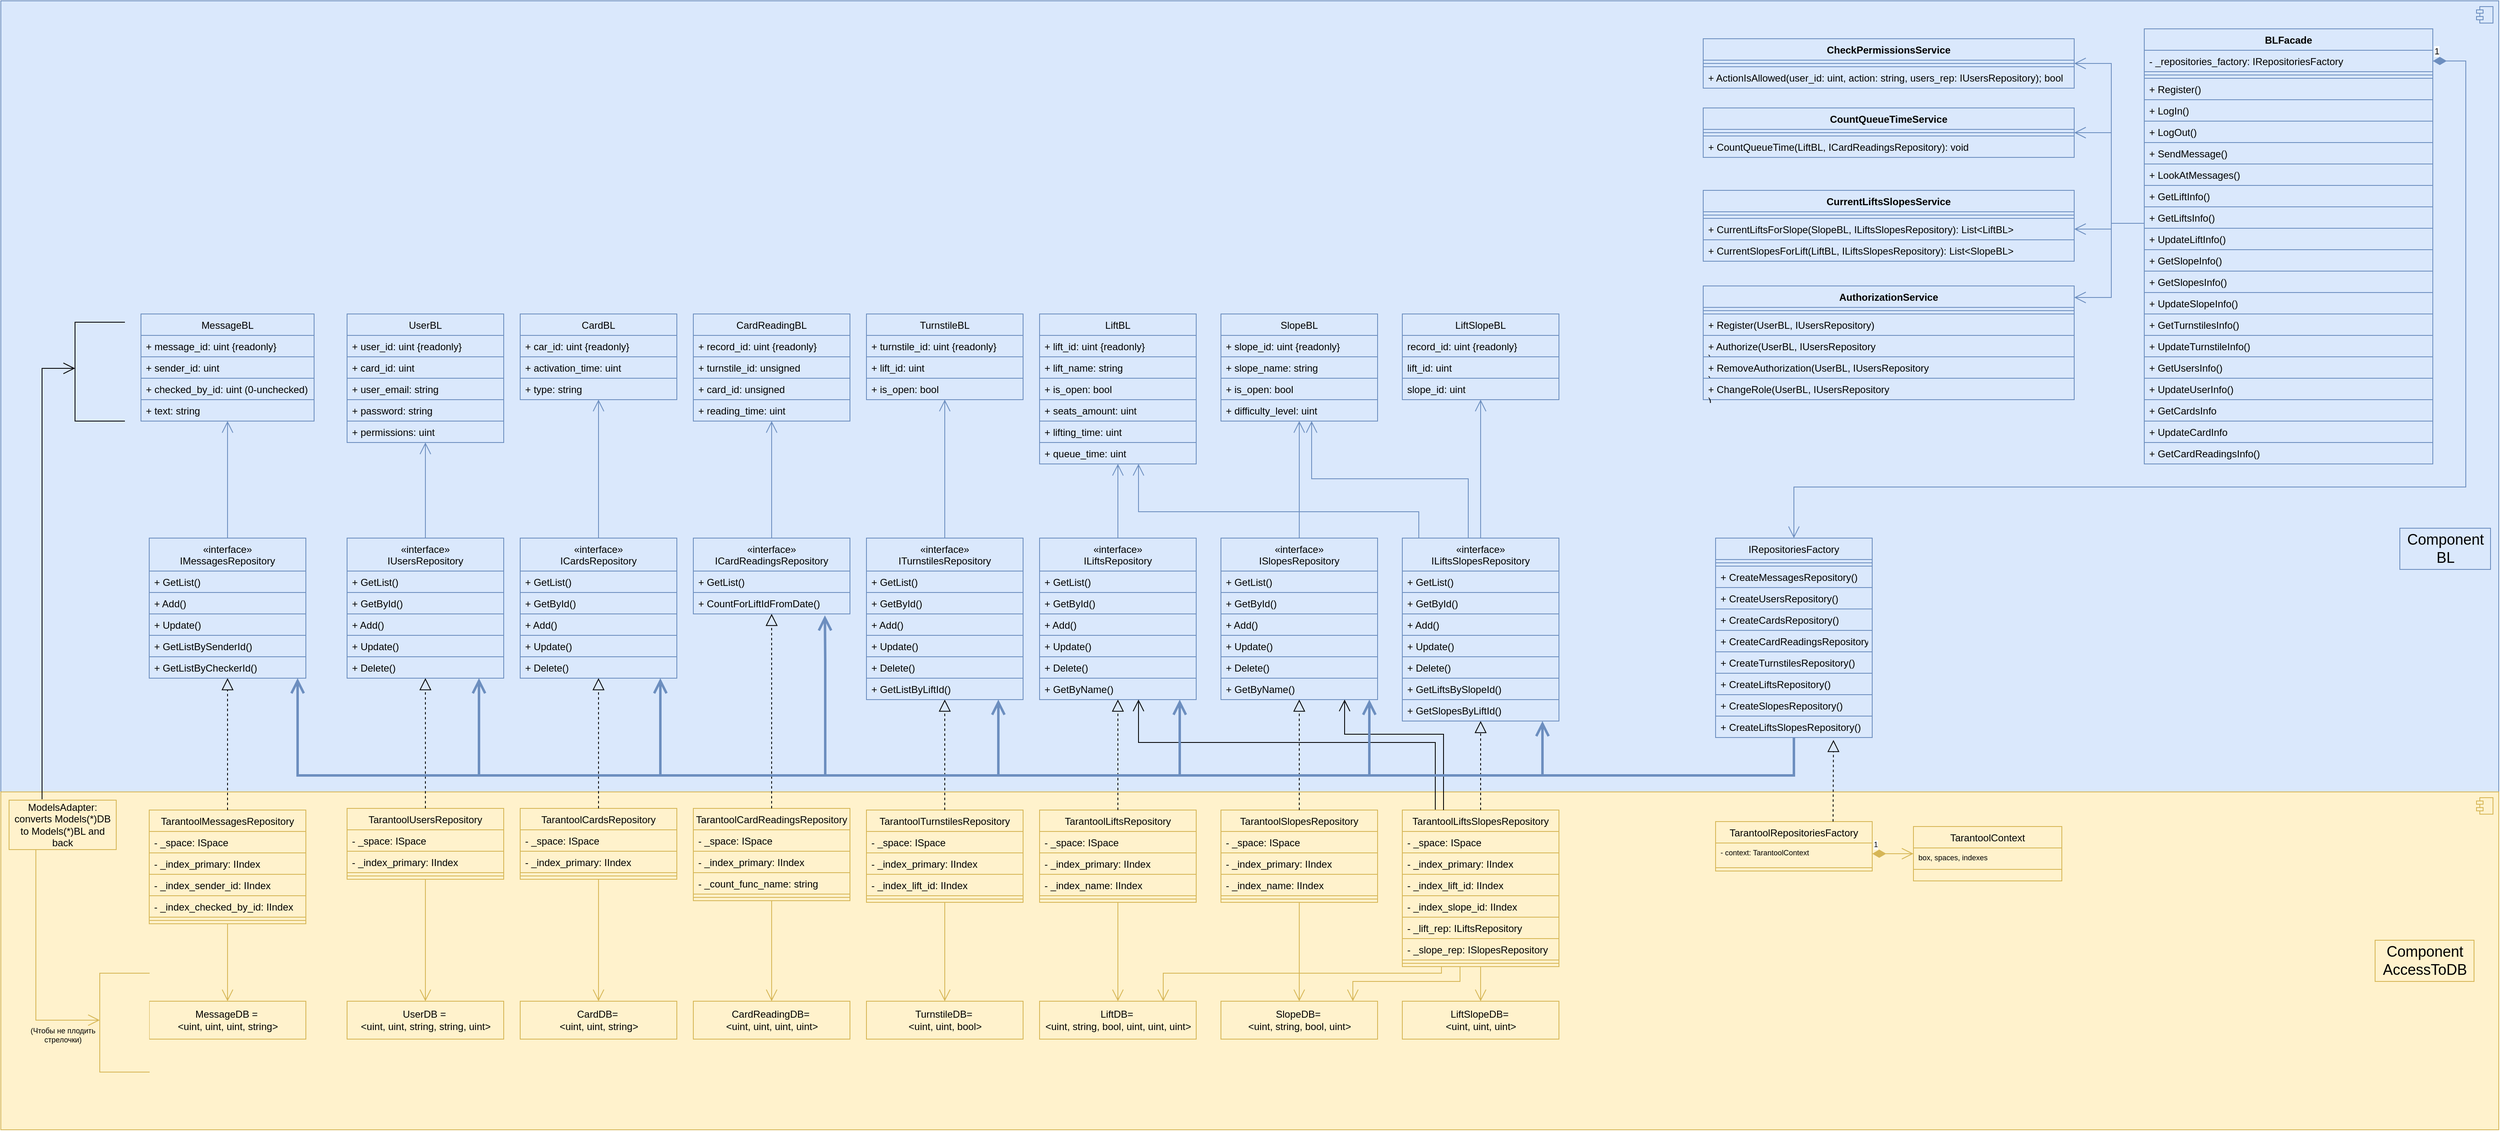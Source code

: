 <mxfile version="13.9.9" type="device"><diagram id="GbAxHkQEyQ_dzxyDIb_W" name="Страница 1"><mxGraphModel dx="1484" dy="1613" grid="1" gridSize="10" guides="1" tooltips="1" connect="1" arrows="1" fold="1" page="1" pageScale="1" pageWidth="827" pageHeight="1169" math="0" shadow="0"><root><mxCell id="0"/><mxCell id="1" parent="0"/><mxCell id="rnA-GJo-bFCqdvQftodM-11" value="" style="shape=partialRectangle;whiteSpace=wrap;html=1;bottom=1;right=1;left=1;top=0;fillColor=none;routingCenterX=-0.5;strokeWidth=1;direction=south;" parent="1" vertex="1"><mxGeometry x="-480" y="490" width="60" height="120" as="geometry"/></mxCell><mxCell id="f5IkUvE5msufXXCQr_VD-283" value="&amp;laquo;Annotation&amp;raquo;&lt;br/&gt;&lt;b&gt;Component&lt;/b&gt;" style="html=1;dropTarget=0;fontSize=12;fillColor=#dae8fc;strokeColor=#6c8ebf;" parent="1" vertex="1"><mxGeometry x="-600" y="-690" width="3030" height="960" as="geometry"/></mxCell><mxCell id="f5IkUvE5msufXXCQr_VD-284" value="" style="shape=module;jettyWidth=8;jettyHeight=4;fillColor=#dae8fc;strokeColor=#6c8ebf;" parent="f5IkUvE5msufXXCQr_VD-283" vertex="1"><mxGeometry x="1" width="20" height="20" relative="1" as="geometry"><mxPoint x="-27" y="7" as="offset"/></mxGeometry></mxCell><mxCell id="f5IkUvE5msufXXCQr_VD-176" value="" style="html=1;dropTarget=0;fillColor=#fff2cc;strokeColor=#d6b656;" parent="1" vertex="1"><mxGeometry x="-600" y="270" width="3030" height="410" as="geometry"/></mxCell><mxCell id="f5IkUvE5msufXXCQr_VD-177" value="" style="shape=module;jettyWidth=8;jettyHeight=4;fillColor=#fff2cc;strokeColor=#d6b656;" parent="f5IkUvE5msufXXCQr_VD-176" vertex="1"><mxGeometry x="1" width="20" height="20" relative="1" as="geometry"><mxPoint x="-27" y="7" as="offset"/></mxGeometry></mxCell><mxCell id="f5IkUvE5msufXXCQr_VD-1" value="UserBL" style="swimlane;fontStyle=0;childLayout=stackLayout;horizontal=1;startSize=26;fillColor=#dae8fc;horizontalStack=0;resizeParent=1;resizeParentMax=0;resizeLast=0;collapsible=1;marginBottom=0;strokeColor=#6c8ebf;" parent="1" vertex="1"><mxGeometry x="-180" y="-310" width="190" height="156" as="geometry"/></mxCell><mxCell id="f5IkUvE5msufXXCQr_VD-2" value="+ user_id: uint {readonly}" style="text;strokeColor=#6c8ebf;fillColor=#dae8fc;align=left;verticalAlign=top;spacingLeft=4;spacingRight=4;overflow=hidden;rotatable=0;points=[[0,0.5],[1,0.5]];portConstraint=eastwest;" parent="f5IkUvE5msufXXCQr_VD-1" vertex="1"><mxGeometry y="26" width="190" height="26" as="geometry"/></mxCell><mxCell id="f5IkUvE5msufXXCQr_VD-3" value="+ card_id: uint" style="text;strokeColor=#6c8ebf;fillColor=#dae8fc;align=left;verticalAlign=top;spacingLeft=4;spacingRight=4;overflow=hidden;rotatable=0;points=[[0,0.5],[1,0.5]];portConstraint=eastwest;" parent="f5IkUvE5msufXXCQr_VD-1" vertex="1"><mxGeometry y="52" width="190" height="26" as="geometry"/></mxCell><mxCell id="f5IkUvE5msufXXCQr_VD-4" value="+ user_email: string" style="text;strokeColor=#6c8ebf;fillColor=#dae8fc;align=left;verticalAlign=top;spacingLeft=4;spacingRight=4;overflow=hidden;rotatable=0;points=[[0,0.5],[1,0.5]];portConstraint=eastwest;" parent="f5IkUvE5msufXXCQr_VD-1" vertex="1"><mxGeometry y="78" width="190" height="26" as="geometry"/></mxCell><mxCell id="f5IkUvE5msufXXCQr_VD-5" value="+ password: string" style="text;strokeColor=#6c8ebf;fillColor=#dae8fc;align=left;verticalAlign=top;spacingLeft=4;spacingRight=4;overflow=hidden;rotatable=0;points=[[0,0.5],[1,0.5]];portConstraint=eastwest;" parent="f5IkUvE5msufXXCQr_VD-1" vertex="1"><mxGeometry y="104" width="190" height="26" as="geometry"/></mxCell><mxCell id="f5IkUvE5msufXXCQr_VD-6" value="+ permissions: uint" style="text;strokeColor=#6c8ebf;fillColor=#dae8fc;align=left;verticalAlign=top;spacingLeft=4;spacingRight=4;overflow=hidden;rotatable=0;points=[[0,0.5],[1,0.5]];portConstraint=eastwest;" parent="f5IkUvE5msufXXCQr_VD-1" vertex="1"><mxGeometry y="130" width="190" height="26" as="geometry"/></mxCell><mxCell id="f5IkUvE5msufXXCQr_VD-7" value="CardBL" style="swimlane;fontStyle=0;childLayout=stackLayout;horizontal=1;startSize=26;fillColor=#dae8fc;horizontalStack=0;resizeParent=1;resizeParentMax=0;resizeLast=0;collapsible=1;marginBottom=0;strokeColor=#6c8ebf;" parent="1" vertex="1"><mxGeometry x="30" y="-310" width="190" height="104" as="geometry"/></mxCell><mxCell id="f5IkUvE5msufXXCQr_VD-8" value="+ car_id: uint {readonly}" style="text;strokeColor=#6c8ebf;fillColor=#dae8fc;align=left;verticalAlign=top;spacingLeft=4;spacingRight=4;overflow=hidden;rotatable=0;points=[[0,0.5],[1,0.5]];portConstraint=eastwest;" parent="f5IkUvE5msufXXCQr_VD-7" vertex="1"><mxGeometry y="26" width="190" height="26" as="geometry"/></mxCell><mxCell id="f5IkUvE5msufXXCQr_VD-9" value="+ activation_time: uint" style="text;strokeColor=#6c8ebf;fillColor=#dae8fc;align=left;verticalAlign=top;spacingLeft=4;spacingRight=4;overflow=hidden;rotatable=0;points=[[0,0.5],[1,0.5]];portConstraint=eastwest;" parent="f5IkUvE5msufXXCQr_VD-7" vertex="1"><mxGeometry y="52" width="190" height="26" as="geometry"/></mxCell><mxCell id="f5IkUvE5msufXXCQr_VD-10" value="+ type: string" style="text;strokeColor=#6c8ebf;fillColor=#dae8fc;align=left;verticalAlign=top;spacingLeft=4;spacingRight=4;overflow=hidden;rotatable=0;points=[[0,0.5],[1,0.5]];portConstraint=eastwest;" parent="f5IkUvE5msufXXCQr_VD-7" vertex="1"><mxGeometry y="78" width="190" height="26" as="geometry"/></mxCell><mxCell id="f5IkUvE5msufXXCQr_VD-11" value="CardReadingBL" style="swimlane;fontStyle=0;childLayout=stackLayout;horizontal=1;startSize=26;fillColor=#dae8fc;horizontalStack=0;resizeParent=1;resizeParentMax=0;resizeLast=0;collapsible=1;marginBottom=0;strokeColor=#6c8ebf;" parent="1" vertex="1"><mxGeometry x="240" y="-310" width="190" height="130" as="geometry"/></mxCell><mxCell id="f5IkUvE5msufXXCQr_VD-12" value="+ record_id: uint {readonly}" style="text;strokeColor=#6c8ebf;fillColor=#dae8fc;align=left;verticalAlign=top;spacingLeft=4;spacingRight=4;overflow=hidden;rotatable=0;points=[[0,0.5],[1,0.5]];portConstraint=eastwest;" parent="f5IkUvE5msufXXCQr_VD-11" vertex="1"><mxGeometry y="26" width="190" height="26" as="geometry"/></mxCell><mxCell id="f5IkUvE5msufXXCQr_VD-13" value="+ turnstile_id: unsigned" style="text;strokeColor=#6c8ebf;fillColor=#dae8fc;align=left;verticalAlign=top;spacingLeft=4;spacingRight=4;overflow=hidden;rotatable=0;points=[[0,0.5],[1,0.5]];portConstraint=eastwest;" parent="f5IkUvE5msufXXCQr_VD-11" vertex="1"><mxGeometry y="52" width="190" height="26" as="geometry"/></mxCell><mxCell id="f5IkUvE5msufXXCQr_VD-14" value="+ card_id: unsigned" style="text;strokeColor=#6c8ebf;fillColor=#dae8fc;align=left;verticalAlign=top;spacingLeft=4;spacingRight=4;overflow=hidden;rotatable=0;points=[[0,0.5],[1,0.5]];portConstraint=eastwest;" parent="f5IkUvE5msufXXCQr_VD-11" vertex="1"><mxGeometry y="78" width="190" height="26" as="geometry"/></mxCell><mxCell id="f5IkUvE5msufXXCQr_VD-15" value="+ reading_time: uint" style="text;strokeColor=#6c8ebf;fillColor=#dae8fc;align=left;verticalAlign=top;spacingLeft=4;spacingRight=4;overflow=hidden;rotatable=0;points=[[0,0.5],[1,0.5]];portConstraint=eastwest;" parent="f5IkUvE5msufXXCQr_VD-11" vertex="1"><mxGeometry y="104" width="190" height="26" as="geometry"/></mxCell><mxCell id="f5IkUvE5msufXXCQr_VD-16" value="TurnstileBL" style="swimlane;fontStyle=0;childLayout=stackLayout;horizontal=1;startSize=26;fillColor=#dae8fc;horizontalStack=0;resizeParent=1;resizeParentMax=0;resizeLast=0;collapsible=1;marginBottom=0;strokeColor=#6c8ebf;" parent="1" vertex="1"><mxGeometry x="450" y="-310" width="190" height="104" as="geometry"/></mxCell><mxCell id="f5IkUvE5msufXXCQr_VD-17" value="+ turnstile_id: uint {readonly}" style="text;strokeColor=#6c8ebf;fillColor=#dae8fc;align=left;verticalAlign=top;spacingLeft=4;spacingRight=4;overflow=hidden;rotatable=0;points=[[0,0.5],[1,0.5]];portConstraint=eastwest;" parent="f5IkUvE5msufXXCQr_VD-16" vertex="1"><mxGeometry y="26" width="190" height="26" as="geometry"/></mxCell><mxCell id="f5IkUvE5msufXXCQr_VD-18" value="+ lift_id: uint" style="text;strokeColor=#6c8ebf;fillColor=#dae8fc;align=left;verticalAlign=top;spacingLeft=4;spacingRight=4;overflow=hidden;rotatable=0;points=[[0,0.5],[1,0.5]];portConstraint=eastwest;" parent="f5IkUvE5msufXXCQr_VD-16" vertex="1"><mxGeometry y="52" width="190" height="26" as="geometry"/></mxCell><mxCell id="f5IkUvE5msufXXCQr_VD-19" value="+ is_open: bool" style="text;strokeColor=#6c8ebf;fillColor=#dae8fc;align=left;verticalAlign=top;spacingLeft=4;spacingRight=4;overflow=hidden;rotatable=0;points=[[0,0.5],[1,0.5]];portConstraint=eastwest;" parent="f5IkUvE5msufXXCQr_VD-16" vertex="1"><mxGeometry y="78" width="190" height="26" as="geometry"/></mxCell><mxCell id="f5IkUvE5msufXXCQr_VD-20" value="LiftBL" style="swimlane;fontStyle=0;childLayout=stackLayout;horizontal=1;startSize=26;fillColor=#dae8fc;horizontalStack=0;resizeParent=1;resizeParentMax=0;resizeLast=0;collapsible=1;marginBottom=0;strokeColor=#6c8ebf;" parent="1" vertex="1"><mxGeometry x="660" y="-310" width="190" height="182" as="geometry"/></mxCell><mxCell id="f5IkUvE5msufXXCQr_VD-21" value="+ lift_id: uint {readonly}" style="text;strokeColor=#6c8ebf;fillColor=#dae8fc;align=left;verticalAlign=top;spacingLeft=4;spacingRight=4;overflow=hidden;rotatable=0;points=[[0,0.5],[1,0.5]];portConstraint=eastwest;" parent="f5IkUvE5msufXXCQr_VD-20" vertex="1"><mxGeometry y="26" width="190" height="26" as="geometry"/></mxCell><mxCell id="f5IkUvE5msufXXCQr_VD-22" value="+ lift_name: string" style="text;strokeColor=#6c8ebf;fillColor=#dae8fc;align=left;verticalAlign=top;spacingLeft=4;spacingRight=4;overflow=hidden;rotatable=0;points=[[0,0.5],[1,0.5]];portConstraint=eastwest;" parent="f5IkUvE5msufXXCQr_VD-20" vertex="1"><mxGeometry y="52" width="190" height="26" as="geometry"/></mxCell><mxCell id="f5IkUvE5msufXXCQr_VD-23" value="+ is_open: bool" style="text;strokeColor=#6c8ebf;fillColor=#dae8fc;align=left;verticalAlign=top;spacingLeft=4;spacingRight=4;overflow=hidden;rotatable=0;points=[[0,0.5],[1,0.5]];portConstraint=eastwest;" parent="f5IkUvE5msufXXCQr_VD-20" vertex="1"><mxGeometry y="78" width="190" height="26" as="geometry"/></mxCell><mxCell id="f5IkUvE5msufXXCQr_VD-24" value="+ seats_amount: uint" style="text;strokeColor=#6c8ebf;fillColor=#dae8fc;align=left;verticalAlign=top;spacingLeft=4;spacingRight=4;overflow=hidden;rotatable=0;points=[[0,0.5],[1,0.5]];portConstraint=eastwest;" parent="f5IkUvE5msufXXCQr_VD-20" vertex="1"><mxGeometry y="104" width="190" height="26" as="geometry"/></mxCell><mxCell id="f5IkUvE5msufXXCQr_VD-25" value="+ lifting_time: uint" style="text;strokeColor=#6c8ebf;fillColor=#dae8fc;align=left;verticalAlign=top;spacingLeft=4;spacingRight=4;overflow=hidden;rotatable=0;points=[[0,0.5],[1,0.5]];portConstraint=eastwest;" parent="f5IkUvE5msufXXCQr_VD-20" vertex="1"><mxGeometry y="130" width="190" height="26" as="geometry"/></mxCell><mxCell id="f5IkUvE5msufXXCQr_VD-26" value="+ queue_time: uint" style="text;strokeColor=#6c8ebf;fillColor=#dae8fc;align=left;verticalAlign=top;spacingLeft=4;spacingRight=4;overflow=hidden;rotatable=0;points=[[0,0.5],[1,0.5]];portConstraint=eastwest;" parent="f5IkUvE5msufXXCQr_VD-20" vertex="1"><mxGeometry y="156" width="190" height="26" as="geometry"/></mxCell><mxCell id="f5IkUvE5msufXXCQr_VD-27" value="SlopeBL" style="swimlane;fontStyle=0;childLayout=stackLayout;horizontal=1;startSize=26;fillColor=#dae8fc;horizontalStack=0;resizeParent=1;resizeParentMax=0;resizeLast=0;collapsible=1;marginBottom=0;strokeColor=#6c8ebf;" parent="1" vertex="1"><mxGeometry x="880" y="-310" width="190" height="130" as="geometry"/></mxCell><mxCell id="f5IkUvE5msufXXCQr_VD-28" value="+ slope_id: uint {readonly}" style="text;strokeColor=#6c8ebf;fillColor=#dae8fc;align=left;verticalAlign=top;spacingLeft=4;spacingRight=4;overflow=hidden;rotatable=0;points=[[0,0.5],[1,0.5]];portConstraint=eastwest;" parent="f5IkUvE5msufXXCQr_VD-27" vertex="1"><mxGeometry y="26" width="190" height="26" as="geometry"/></mxCell><mxCell id="f5IkUvE5msufXXCQr_VD-29" value="+ slope_name: string" style="text;strokeColor=#6c8ebf;fillColor=#dae8fc;align=left;verticalAlign=top;spacingLeft=4;spacingRight=4;overflow=hidden;rotatable=0;points=[[0,0.5],[1,0.5]];portConstraint=eastwest;" parent="f5IkUvE5msufXXCQr_VD-27" vertex="1"><mxGeometry y="52" width="190" height="26" as="geometry"/></mxCell><mxCell id="f5IkUvE5msufXXCQr_VD-30" value="+ is_open: bool" style="text;strokeColor=#6c8ebf;fillColor=#dae8fc;align=left;verticalAlign=top;spacingLeft=4;spacingRight=4;overflow=hidden;rotatable=0;points=[[0,0.5],[1,0.5]];portConstraint=eastwest;" parent="f5IkUvE5msufXXCQr_VD-27" vertex="1"><mxGeometry y="78" width="190" height="26" as="geometry"/></mxCell><mxCell id="f5IkUvE5msufXXCQr_VD-31" value="+ difficulty_level: uint" style="text;strokeColor=#6c8ebf;fillColor=#dae8fc;align=left;verticalAlign=top;spacingLeft=4;spacingRight=4;overflow=hidden;rotatable=0;points=[[0,0.5],[1,0.5]];portConstraint=eastwest;" parent="f5IkUvE5msufXXCQr_VD-27" vertex="1"><mxGeometry y="104" width="190" height="26" as="geometry"/></mxCell><mxCell id="f5IkUvE5msufXXCQr_VD-32" value="LiftSlopeBL" style="swimlane;fontStyle=0;childLayout=stackLayout;horizontal=1;startSize=26;fillColor=#dae8fc;horizontalStack=0;resizeParent=1;resizeParentMax=0;resizeLast=0;collapsible=1;marginBottom=0;strokeColor=#6c8ebf;" parent="1" vertex="1"><mxGeometry x="1100" y="-310" width="190" height="104" as="geometry"/></mxCell><mxCell id="f5IkUvE5msufXXCQr_VD-33" value="record_id: uint {readonly}" style="text;strokeColor=#6c8ebf;fillColor=#dae8fc;align=left;verticalAlign=top;spacingLeft=4;spacingRight=4;overflow=hidden;rotatable=0;points=[[0,0.5],[1,0.5]];portConstraint=eastwest;" parent="f5IkUvE5msufXXCQr_VD-32" vertex="1"><mxGeometry y="26" width="190" height="26" as="geometry"/></mxCell><mxCell id="f5IkUvE5msufXXCQr_VD-34" value="lift_id: uint" style="text;strokeColor=#6c8ebf;fillColor=#dae8fc;align=left;verticalAlign=top;spacingLeft=4;spacingRight=4;overflow=hidden;rotatable=0;points=[[0,0.5],[1,0.5]];portConstraint=eastwest;" parent="f5IkUvE5msufXXCQr_VD-32" vertex="1"><mxGeometry y="52" width="190" height="26" as="geometry"/></mxCell><mxCell id="f5IkUvE5msufXXCQr_VD-35" value="slope_id: uint" style="text;strokeColor=#6c8ebf;fillColor=#dae8fc;align=left;verticalAlign=top;spacingLeft=4;spacingRight=4;overflow=hidden;rotatable=0;points=[[0,0.5],[1,0.5]];portConstraint=eastwest;" parent="f5IkUvE5msufXXCQr_VD-32" vertex="1"><mxGeometry y="78" width="190" height="26" as="geometry"/></mxCell><mxCell id="f5IkUvE5msufXXCQr_VD-36" value="«interface»&#10;IUsersRepository" style="swimlane;fontStyle=0;childLayout=stackLayout;horizontal=1;startSize=40;horizontalStack=0;resizeParent=1;resizeParentMax=0;resizeLast=0;collapsible=1;marginBottom=0;backgroundOutline=0;fillColor=#dae8fc;strokeColor=#6c8ebf;" parent="1" vertex="1"><mxGeometry x="-180" y="-38" width="190" height="170" as="geometry"/></mxCell><mxCell id="f5IkUvE5msufXXCQr_VD-37" value="+ GetList()" style="text;align=left;verticalAlign=top;spacingLeft=4;spacingRight=4;overflow=hidden;rotatable=0;points=[[0,0.5],[1,0.5]];portConstraint=eastwest;backgroundOutline=0;fillColor=#dae8fc;strokeColor=#6c8ebf;" parent="f5IkUvE5msufXXCQr_VD-36" vertex="1"><mxGeometry y="40" width="190" height="26" as="geometry"/></mxCell><mxCell id="f5IkUvE5msufXXCQr_VD-38" value="+ GetById()" style="text;align=left;verticalAlign=top;spacingLeft=4;spacingRight=4;overflow=hidden;rotatable=0;points=[[0,0.5],[1,0.5]];portConstraint=eastwest;backgroundOutline=0;fillColor=#dae8fc;strokeColor=#6c8ebf;" parent="f5IkUvE5msufXXCQr_VD-36" vertex="1"><mxGeometry y="66" width="190" height="26" as="geometry"/></mxCell><mxCell id="f5IkUvE5msufXXCQr_VD-39" value="+ Add()" style="text;align=left;verticalAlign=top;spacingLeft=4;spacingRight=4;overflow=hidden;rotatable=0;points=[[0,0.5],[1,0.5]];portConstraint=eastwest;backgroundOutline=0;fillColor=#dae8fc;strokeColor=#6c8ebf;" parent="f5IkUvE5msufXXCQr_VD-36" vertex="1"><mxGeometry y="92" width="190" height="26" as="geometry"/></mxCell><mxCell id="f5IkUvE5msufXXCQr_VD-40" value="+ Update()" style="text;align=left;verticalAlign=top;spacingLeft=4;spacingRight=4;overflow=hidden;rotatable=0;points=[[0,0.5],[1,0.5]];portConstraint=eastwest;backgroundOutline=0;fillColor=#dae8fc;strokeColor=#6c8ebf;" parent="f5IkUvE5msufXXCQr_VD-36" vertex="1"><mxGeometry y="118" width="190" height="26" as="geometry"/></mxCell><mxCell id="f5IkUvE5msufXXCQr_VD-41" value="+ Delete()" style="text;align=left;verticalAlign=top;spacingLeft=4;spacingRight=4;overflow=hidden;rotatable=0;points=[[0,0.5],[1,0.5]];portConstraint=eastwest;backgroundOutline=0;fillColor=#dae8fc;strokeColor=#6c8ebf;" parent="f5IkUvE5msufXXCQr_VD-36" vertex="1"><mxGeometry y="144" width="190" height="26" as="geometry"/></mxCell><mxCell id="f5IkUvE5msufXXCQr_VD-42" style="edgeStyle=orthogonalEdgeStyle;rounded=0;orthogonalLoop=1;jettySize=auto;html=1;endArrow=open;endFill=0;endSize=12;fillColor=#dae8fc;strokeColor=#6c8ebf;" parent="1" source="f5IkUvE5msufXXCQr_VD-43" target="f5IkUvE5msufXXCQr_VD-7" edge="1"><mxGeometry relative="1" as="geometry"/></mxCell><mxCell id="f5IkUvE5msufXXCQr_VD-43" value="«interface»&#10;ICardsRepository" style="swimlane;fontStyle=0;childLayout=stackLayout;horizontal=1;startSize=40;horizontalStack=0;resizeParent=1;resizeParentMax=0;resizeLast=0;collapsible=1;marginBottom=0;backgroundOutline=0;fillColor=#dae8fc;strokeColor=#6c8ebf;" parent="1" vertex="1"><mxGeometry x="30" y="-38" width="190" height="170" as="geometry"/></mxCell><mxCell id="f5IkUvE5msufXXCQr_VD-44" value="+ GetList()" style="text;align=left;verticalAlign=top;spacingLeft=4;spacingRight=4;overflow=hidden;rotatable=0;points=[[0,0.5],[1,0.5]];portConstraint=eastwest;backgroundOutline=0;fillColor=#dae8fc;strokeColor=#6c8ebf;" parent="f5IkUvE5msufXXCQr_VD-43" vertex="1"><mxGeometry y="40" width="190" height="26" as="geometry"/></mxCell><mxCell id="f5IkUvE5msufXXCQr_VD-45" value="+ GetById()" style="text;align=left;verticalAlign=top;spacingLeft=4;spacingRight=4;overflow=hidden;rotatable=0;points=[[0,0.5],[1,0.5]];portConstraint=eastwest;backgroundOutline=0;fillColor=#dae8fc;strokeColor=#6c8ebf;" parent="f5IkUvE5msufXXCQr_VD-43" vertex="1"><mxGeometry y="66" width="190" height="26" as="geometry"/></mxCell><mxCell id="f5IkUvE5msufXXCQr_VD-46" value="+ Add()" style="text;align=left;verticalAlign=top;spacingLeft=4;spacingRight=4;overflow=hidden;rotatable=0;points=[[0,0.5],[1,0.5]];portConstraint=eastwest;backgroundOutline=0;fillColor=#dae8fc;strokeColor=#6c8ebf;" parent="f5IkUvE5msufXXCQr_VD-43" vertex="1"><mxGeometry y="92" width="190" height="26" as="geometry"/></mxCell><mxCell id="f5IkUvE5msufXXCQr_VD-47" value="+ Update()" style="text;align=left;verticalAlign=top;spacingLeft=4;spacingRight=4;overflow=hidden;rotatable=0;points=[[0,0.5],[1,0.5]];portConstraint=eastwest;backgroundOutline=0;fillColor=#dae8fc;strokeColor=#6c8ebf;" parent="f5IkUvE5msufXXCQr_VD-43" vertex="1"><mxGeometry y="118" width="190" height="26" as="geometry"/></mxCell><mxCell id="f5IkUvE5msufXXCQr_VD-48" value="+ Delete()" style="text;align=left;verticalAlign=top;spacingLeft=4;spacingRight=4;overflow=hidden;rotatable=0;points=[[0,0.5],[1,0.5]];portConstraint=eastwest;backgroundOutline=0;fillColor=#dae8fc;strokeColor=#6c8ebf;" parent="f5IkUvE5msufXXCQr_VD-43" vertex="1"><mxGeometry y="144" width="190" height="26" as="geometry"/></mxCell><mxCell id="f5IkUvE5msufXXCQr_VD-49" value="«interface»&#10;ICardReadingsRepository" style="swimlane;fontStyle=0;childLayout=stackLayout;horizontal=1;startSize=40;horizontalStack=0;resizeParent=1;resizeParentMax=0;resizeLast=0;collapsible=1;marginBottom=0;backgroundOutline=0;fillColor=#dae8fc;strokeColor=#6c8ebf;" parent="1" vertex="1"><mxGeometry x="240" y="-38" width="190" height="92" as="geometry"/></mxCell><mxCell id="f5IkUvE5msufXXCQr_VD-50" value="+ GetList()" style="text;align=left;verticalAlign=top;spacingLeft=4;spacingRight=4;overflow=hidden;rotatable=0;points=[[0,0.5],[1,0.5]];portConstraint=eastwest;backgroundOutline=0;fillColor=#dae8fc;strokeColor=#6c8ebf;" parent="f5IkUvE5msufXXCQr_VD-49" vertex="1"><mxGeometry y="40" width="190" height="26" as="geometry"/></mxCell><mxCell id="f5IkUvE5msufXXCQr_VD-52" value="+ CountForLiftIdFromDate()" style="text;align=left;verticalAlign=top;spacingLeft=4;spacingRight=4;overflow=hidden;rotatable=0;points=[[0,0.5],[1,0.5]];portConstraint=eastwest;backgroundOutline=0;fillColor=#dae8fc;strokeColor=#6c8ebf;" parent="f5IkUvE5msufXXCQr_VD-49" vertex="1"><mxGeometry y="66" width="190" height="26" as="geometry"/></mxCell><mxCell id="f5IkUvE5msufXXCQr_VD-56" style="edgeStyle=orthogonalEdgeStyle;rounded=0;orthogonalLoop=1;jettySize=auto;html=1;exitX=0.5;exitY=0;exitDx=0;exitDy=0;endArrow=open;endFill=0;endSize=12;fillColor=#dae8fc;strokeColor=#6c8ebf;" parent="1" source="f5IkUvE5msufXXCQr_VD-57" target="f5IkUvE5msufXXCQr_VD-16" edge="1"><mxGeometry relative="1" as="geometry"/></mxCell><mxCell id="f5IkUvE5msufXXCQr_VD-57" value="«interface»&#10;ITurnstilesRepository" style="swimlane;fontStyle=0;childLayout=stackLayout;horizontal=1;startSize=40;horizontalStack=0;resizeParent=1;resizeParentMax=0;resizeLast=0;collapsible=1;marginBottom=0;backgroundOutline=0;fillColor=#dae8fc;strokeColor=#6c8ebf;" parent="1" vertex="1"><mxGeometry x="450" y="-38" width="190" height="196" as="geometry"/></mxCell><mxCell id="f5IkUvE5msufXXCQr_VD-58" value="+ GetList()" style="text;align=left;verticalAlign=top;spacingLeft=4;spacingRight=4;overflow=hidden;rotatable=0;points=[[0,0.5],[1,0.5]];portConstraint=eastwest;backgroundOutline=0;fillColor=#dae8fc;strokeColor=#6c8ebf;" parent="f5IkUvE5msufXXCQr_VD-57" vertex="1"><mxGeometry y="40" width="190" height="26" as="geometry"/></mxCell><mxCell id="f5IkUvE5msufXXCQr_VD-59" value="+ GetById()" style="text;align=left;verticalAlign=top;spacingLeft=4;spacingRight=4;overflow=hidden;rotatable=0;points=[[0,0.5],[1,0.5]];portConstraint=eastwest;backgroundOutline=0;fillColor=#dae8fc;strokeColor=#6c8ebf;" parent="f5IkUvE5msufXXCQr_VD-57" vertex="1"><mxGeometry y="66" width="190" height="26" as="geometry"/></mxCell><mxCell id="f5IkUvE5msufXXCQr_VD-61" value="+ Add()" style="text;align=left;verticalAlign=top;spacingLeft=4;spacingRight=4;overflow=hidden;rotatable=0;points=[[0,0.5],[1,0.5]];portConstraint=eastwest;backgroundOutline=0;fillColor=#dae8fc;strokeColor=#6c8ebf;" parent="f5IkUvE5msufXXCQr_VD-57" vertex="1"><mxGeometry y="92" width="190" height="26" as="geometry"/></mxCell><mxCell id="f5IkUvE5msufXXCQr_VD-62" value="+ Update()" style="text;align=left;verticalAlign=top;spacingLeft=4;spacingRight=4;overflow=hidden;rotatable=0;points=[[0,0.5],[1,0.5]];portConstraint=eastwest;backgroundOutline=0;fillColor=#dae8fc;strokeColor=#6c8ebf;" parent="f5IkUvE5msufXXCQr_VD-57" vertex="1"><mxGeometry y="118" width="190" height="26" as="geometry"/></mxCell><mxCell id="f5IkUvE5msufXXCQr_VD-63" value="+ Delete()" style="text;align=left;verticalAlign=top;spacingLeft=4;spacingRight=4;overflow=hidden;rotatable=0;points=[[0,0.5],[1,0.5]];portConstraint=eastwest;backgroundOutline=0;fillColor=#dae8fc;strokeColor=#6c8ebf;" parent="f5IkUvE5msufXXCQr_VD-57" vertex="1"><mxGeometry y="144" width="190" height="26" as="geometry"/></mxCell><mxCell id="f5IkUvE5msufXXCQr_VD-60" value="+ GetListByLiftId()" style="text;align=left;verticalAlign=top;spacingLeft=4;spacingRight=4;overflow=hidden;rotatable=0;points=[[0,0.5],[1,0.5]];portConstraint=eastwest;backgroundOutline=0;fillColor=#dae8fc;strokeColor=#6c8ebf;" parent="f5IkUvE5msufXXCQr_VD-57" vertex="1"><mxGeometry y="170" width="190" height="26" as="geometry"/></mxCell><mxCell id="f5IkUvE5msufXXCQr_VD-64" style="edgeStyle=orthogonalEdgeStyle;rounded=0;orthogonalLoop=1;jettySize=auto;html=1;exitX=0.5;exitY=0;exitDx=0;exitDy=0;endArrow=open;endFill=0;endSize=12;fillColor=#dae8fc;strokeColor=#6c8ebf;" parent="1" source="f5IkUvE5msufXXCQr_VD-65" target="f5IkUvE5msufXXCQr_VD-20" edge="1"><mxGeometry relative="1" as="geometry"/></mxCell><mxCell id="f5IkUvE5msufXXCQr_VD-65" value="«interface»&#10;ILiftsRepository" style="swimlane;fontStyle=0;childLayout=stackLayout;horizontal=1;startSize=40;horizontalStack=0;resizeParent=1;resizeParentMax=0;resizeLast=0;collapsible=1;marginBottom=0;backgroundOutline=0;fillColor=#dae8fc;strokeColor=#6c8ebf;" parent="1" vertex="1"><mxGeometry x="660" y="-38" width="190" height="196" as="geometry"/></mxCell><mxCell id="f5IkUvE5msufXXCQr_VD-66" value="+ GetList()" style="text;align=left;verticalAlign=top;spacingLeft=4;spacingRight=4;overflow=hidden;rotatable=0;points=[[0,0.5],[1,0.5]];portConstraint=eastwest;backgroundOutline=0;fillColor=#dae8fc;strokeColor=#6c8ebf;" parent="f5IkUvE5msufXXCQr_VD-65" vertex="1"><mxGeometry y="40" width="190" height="26" as="geometry"/></mxCell><mxCell id="f5IkUvE5msufXXCQr_VD-67" value="+ GetById()" style="text;align=left;verticalAlign=top;spacingLeft=4;spacingRight=4;overflow=hidden;rotatable=0;points=[[0,0.5],[1,0.5]];portConstraint=eastwest;backgroundOutline=0;fillColor=#dae8fc;strokeColor=#6c8ebf;" parent="f5IkUvE5msufXXCQr_VD-65" vertex="1"><mxGeometry y="66" width="190" height="26" as="geometry"/></mxCell><mxCell id="f5IkUvE5msufXXCQr_VD-69" value="+ Add()" style="text;align=left;verticalAlign=top;spacingLeft=4;spacingRight=4;overflow=hidden;rotatable=0;points=[[0,0.5],[1,0.5]];portConstraint=eastwest;backgroundOutline=0;fillColor=#dae8fc;strokeColor=#6c8ebf;" parent="f5IkUvE5msufXXCQr_VD-65" vertex="1"><mxGeometry y="92" width="190" height="26" as="geometry"/></mxCell><mxCell id="f5IkUvE5msufXXCQr_VD-70" value="+ Update()" style="text;align=left;verticalAlign=top;spacingLeft=4;spacingRight=4;overflow=hidden;rotatable=0;points=[[0,0.5],[1,0.5]];portConstraint=eastwest;backgroundOutline=0;fillColor=#dae8fc;strokeColor=#6c8ebf;" parent="f5IkUvE5msufXXCQr_VD-65" vertex="1"><mxGeometry y="118" width="190" height="26" as="geometry"/></mxCell><mxCell id="f5IkUvE5msufXXCQr_VD-71" value="+ Delete()" style="text;align=left;verticalAlign=top;spacingLeft=4;spacingRight=4;overflow=hidden;rotatable=0;points=[[0,0.5],[1,0.5]];portConstraint=eastwest;backgroundOutline=0;fillColor=#dae8fc;strokeColor=#6c8ebf;" parent="f5IkUvE5msufXXCQr_VD-65" vertex="1"><mxGeometry y="144" width="190" height="26" as="geometry"/></mxCell><mxCell id="f5IkUvE5msufXXCQr_VD-68" value="+ GetByName()" style="text;align=left;verticalAlign=top;spacingLeft=4;spacingRight=4;overflow=hidden;rotatable=0;points=[[0,0.5],[1,0.5]];portConstraint=eastwest;backgroundOutline=0;fillColor=#dae8fc;strokeColor=#6c8ebf;" parent="f5IkUvE5msufXXCQr_VD-65" vertex="1"><mxGeometry y="170" width="190" height="26" as="geometry"/></mxCell><mxCell id="f5IkUvE5msufXXCQr_VD-72" style="edgeStyle=orthogonalEdgeStyle;rounded=0;orthogonalLoop=1;jettySize=auto;html=1;endArrow=open;endFill=0;endSize=12;fillColor=#dae8fc;strokeColor=#6c8ebf;" parent="1" source="f5IkUvE5msufXXCQr_VD-73" target="f5IkUvE5msufXXCQr_VD-27" edge="1"><mxGeometry relative="1" as="geometry"/></mxCell><mxCell id="f5IkUvE5msufXXCQr_VD-73" value="«interface»&#10;ISlopesRepository" style="swimlane;fontStyle=0;childLayout=stackLayout;horizontal=1;startSize=40;horizontalStack=0;resizeParent=1;resizeParentMax=0;resizeLast=0;collapsible=1;marginBottom=0;backgroundOutline=0;fillColor=#dae8fc;strokeColor=#6c8ebf;" parent="1" vertex="1"><mxGeometry x="880" y="-38" width="190" height="196" as="geometry"/></mxCell><mxCell id="f5IkUvE5msufXXCQr_VD-74" value="+ GetList()" style="text;align=left;verticalAlign=top;spacingLeft=4;spacingRight=4;overflow=hidden;rotatable=0;points=[[0,0.5],[1,0.5]];portConstraint=eastwest;backgroundOutline=0;fillColor=#dae8fc;strokeColor=#6c8ebf;" parent="f5IkUvE5msufXXCQr_VD-73" vertex="1"><mxGeometry y="40" width="190" height="26" as="geometry"/></mxCell><mxCell id="f5IkUvE5msufXXCQr_VD-75" value="+ GetById()" style="text;align=left;verticalAlign=top;spacingLeft=4;spacingRight=4;overflow=hidden;rotatable=0;points=[[0,0.5],[1,0.5]];portConstraint=eastwest;backgroundOutline=0;fillColor=#dae8fc;strokeColor=#6c8ebf;" parent="f5IkUvE5msufXXCQr_VD-73" vertex="1"><mxGeometry y="66" width="190" height="26" as="geometry"/></mxCell><mxCell id="f5IkUvE5msufXXCQr_VD-77" value="+ Add()" style="text;align=left;verticalAlign=top;spacingLeft=4;spacingRight=4;overflow=hidden;rotatable=0;points=[[0,0.5],[1,0.5]];portConstraint=eastwest;backgroundOutline=0;fillColor=#dae8fc;strokeColor=#6c8ebf;" parent="f5IkUvE5msufXXCQr_VD-73" vertex="1"><mxGeometry y="92" width="190" height="26" as="geometry"/></mxCell><mxCell id="f5IkUvE5msufXXCQr_VD-78" value="+ Update()" style="text;align=left;verticalAlign=top;spacingLeft=4;spacingRight=4;overflow=hidden;rotatable=0;points=[[0,0.5],[1,0.5]];portConstraint=eastwest;backgroundOutline=0;fillColor=#dae8fc;strokeColor=#6c8ebf;" parent="f5IkUvE5msufXXCQr_VD-73" vertex="1"><mxGeometry y="118" width="190" height="26" as="geometry"/></mxCell><mxCell id="f5IkUvE5msufXXCQr_VD-79" value="+ Delete()" style="text;align=left;verticalAlign=top;spacingLeft=4;spacingRight=4;overflow=hidden;rotatable=0;points=[[0,0.5],[1,0.5]];portConstraint=eastwest;backgroundOutline=0;fillColor=#dae8fc;strokeColor=#6c8ebf;" parent="f5IkUvE5msufXXCQr_VD-73" vertex="1"><mxGeometry y="144" width="190" height="26" as="geometry"/></mxCell><mxCell id="f5IkUvE5msufXXCQr_VD-76" value="+ GetByName()" style="text;align=left;verticalAlign=top;spacingLeft=4;spacingRight=4;overflow=hidden;rotatable=0;points=[[0,0.5],[1,0.5]];portConstraint=eastwest;backgroundOutline=0;fillColor=#dae8fc;strokeColor=#6c8ebf;" parent="f5IkUvE5msufXXCQr_VD-73" vertex="1"><mxGeometry y="170" width="190" height="26" as="geometry"/></mxCell><mxCell id="f5IkUvE5msufXXCQr_VD-80" style="edgeStyle=orthogonalEdgeStyle;rounded=0;orthogonalLoop=1;jettySize=auto;html=1;endArrow=open;endFill=0;endSize=12;fillColor=#dae8fc;strokeColor=#6c8ebf;" parent="1" source="f5IkUvE5msufXXCQr_VD-83" target="f5IkUvE5msufXXCQr_VD-32" edge="1"><mxGeometry relative="1" as="geometry"/></mxCell><mxCell id="f5IkUvE5msufXXCQr_VD-81" style="edgeStyle=orthogonalEdgeStyle;rounded=0;orthogonalLoop=1;jettySize=auto;html=1;endArrow=open;endFill=0;endSize=12;fillColor=#dae8fc;strokeColor=#6c8ebf;" parent="1" source="f5IkUvE5msufXXCQr_VD-83" target="f5IkUvE5msufXXCQr_VD-27" edge="1"><mxGeometry relative="1" as="geometry"><Array as="points"><mxPoint x="1180" y="-110"/><mxPoint x="990" y="-110"/></Array></mxGeometry></mxCell><mxCell id="f5IkUvE5msufXXCQr_VD-82" style="edgeStyle=orthogonalEdgeStyle;rounded=0;orthogonalLoop=1;jettySize=auto;html=1;endArrow=open;endFill=0;endSize=12;fillColor=#dae8fc;strokeColor=#6c8ebf;" parent="1" source="f5IkUvE5msufXXCQr_VD-83" target="f5IkUvE5msufXXCQr_VD-20" edge="1"><mxGeometry relative="1" as="geometry"><Array as="points"><mxPoint x="1120" y="-70"/><mxPoint x="780" y="-70"/></Array></mxGeometry></mxCell><mxCell id="f5IkUvE5msufXXCQr_VD-83" value="«interface»&#10;ILiftsSlopesRepository" style="swimlane;fontStyle=0;childLayout=stackLayout;horizontal=1;startSize=40;horizontalStack=0;resizeParent=1;resizeParentMax=0;resizeLast=0;collapsible=1;marginBottom=0;backgroundOutline=0;fillColor=#dae8fc;strokeColor=#6c8ebf;" parent="1" vertex="1"><mxGeometry x="1100" y="-38" width="190" height="222" as="geometry"/></mxCell><mxCell id="f5IkUvE5msufXXCQr_VD-84" value="+ GetList()" style="text;align=left;verticalAlign=top;spacingLeft=4;spacingRight=4;overflow=hidden;rotatable=0;points=[[0,0.5],[1,0.5]];portConstraint=eastwest;backgroundOutline=0;fillColor=#dae8fc;strokeColor=#6c8ebf;" parent="f5IkUvE5msufXXCQr_VD-83" vertex="1"><mxGeometry y="40" width="190" height="26" as="geometry"/></mxCell><mxCell id="f5IkUvE5msufXXCQr_VD-85" value="+ GetById()" style="text;align=left;verticalAlign=top;spacingLeft=4;spacingRight=4;overflow=hidden;rotatable=0;points=[[0,0.5],[1,0.5]];portConstraint=eastwest;backgroundOutline=0;fillColor=#dae8fc;strokeColor=#6c8ebf;" parent="f5IkUvE5msufXXCQr_VD-83" vertex="1"><mxGeometry y="66" width="190" height="26" as="geometry"/></mxCell><mxCell id="f5IkUvE5msufXXCQr_VD-88" value="+ Add()" style="text;align=left;verticalAlign=top;spacingLeft=4;spacingRight=4;overflow=hidden;rotatable=0;points=[[0,0.5],[1,0.5]];portConstraint=eastwest;backgroundOutline=0;fillColor=#dae8fc;strokeColor=#6c8ebf;" parent="f5IkUvE5msufXXCQr_VD-83" vertex="1"><mxGeometry y="92" width="190" height="26" as="geometry"/></mxCell><mxCell id="f5IkUvE5msufXXCQr_VD-89" value="+ Update()" style="text;align=left;verticalAlign=top;spacingLeft=4;spacingRight=4;overflow=hidden;rotatable=0;points=[[0,0.5],[1,0.5]];portConstraint=eastwest;backgroundOutline=0;fillColor=#dae8fc;strokeColor=#6c8ebf;" parent="f5IkUvE5msufXXCQr_VD-83" vertex="1"><mxGeometry y="118" width="190" height="26" as="geometry"/></mxCell><mxCell id="f5IkUvE5msufXXCQr_VD-90" value="+ Delete()" style="text;align=left;verticalAlign=top;spacingLeft=4;spacingRight=4;overflow=hidden;rotatable=0;points=[[0,0.5],[1,0.5]];portConstraint=eastwest;backgroundOutline=0;fillColor=#dae8fc;strokeColor=#6c8ebf;" parent="f5IkUvE5msufXXCQr_VD-83" vertex="1"><mxGeometry y="144" width="190" height="26" as="geometry"/></mxCell><mxCell id="f5IkUvE5msufXXCQr_VD-86" value="+ GetLiftsBySlopeId()" style="text;align=left;verticalAlign=top;spacingLeft=4;spacingRight=4;overflow=hidden;rotatable=0;points=[[0,0.5],[1,0.5]];portConstraint=eastwest;backgroundOutline=0;fillColor=#dae8fc;strokeColor=#6c8ebf;" parent="f5IkUvE5msufXXCQr_VD-83" vertex="1"><mxGeometry y="170" width="190" height="26" as="geometry"/></mxCell><mxCell id="f5IkUvE5msufXXCQr_VD-87" value="+ GetSlopesByLiftId()" style="text;align=left;verticalAlign=top;spacingLeft=4;spacingRight=4;overflow=hidden;rotatable=0;points=[[0,0.5],[1,0.5]];portConstraint=eastwest;backgroundOutline=0;fillColor=#dae8fc;strokeColor=#6c8ebf;" parent="f5IkUvE5msufXXCQr_VD-83" vertex="1"><mxGeometry y="196" width="190" height="26" as="geometry"/></mxCell><mxCell id="f5IkUvE5msufXXCQr_VD-91" value="" style="endArrow=open;endFill=1;endSize=12;html=1;rounded=0;exitX=0.5;exitY=0;exitDx=0;exitDy=0;fillColor=#dae8fc;strokeColor=#6c8ebf;" parent="1" source="f5IkUvE5msufXXCQr_VD-36" target="f5IkUvE5msufXXCQr_VD-1" edge="1"><mxGeometry width="160" relative="1" as="geometry"><mxPoint x="80" y="-170" as="sourcePoint"/><mxPoint x="240" y="-170" as="targetPoint"/></mxGeometry></mxCell><mxCell id="f5IkUvE5msufXXCQr_VD-92" style="edgeStyle=orthogonalEdgeStyle;rounded=0;orthogonalLoop=1;jettySize=auto;html=1;endArrow=open;endFill=0;endSize=12;fillColor=#dae8fc;strokeColor=#6c8ebf;" parent="1" source="f5IkUvE5msufXXCQr_VD-49" target="f5IkUvE5msufXXCQr_VD-11" edge="1"><mxGeometry relative="1" as="geometry"><mxPoint x="150" y="-80" as="sourcePoint"/><mxPoint x="150" y="-196.0" as="targetPoint"/></mxGeometry></mxCell><mxCell id="f5IkUvE5msufXXCQr_VD-93" value="TarantoolUsersRepository" style="swimlane;fontStyle=0;align=center;verticalAlign=top;childLayout=stackLayout;horizontal=1;startSize=26;horizontalStack=0;resizeParent=1;resizeParentMax=0;resizeLast=0;collapsible=1;marginBottom=0;backgroundOutline=0;fillColor=#fff2cc;strokeColor=#d6b656;" parent="1" vertex="1"><mxGeometry x="-180" y="290" width="190" height="86" as="geometry"/></mxCell><mxCell id="f5IkUvE5msufXXCQr_VD-94" value="- _space: ISpace &#10;&#10;" style="text;align=left;verticalAlign=top;spacingLeft=4;spacingRight=4;overflow=hidden;rotatable=0;points=[[0,0.5],[1,0.5]];portConstraint=eastwest;backgroundOutline=0;fillColor=#fff2cc;strokeColor=#d6b656;" parent="f5IkUvE5msufXXCQr_VD-93" vertex="1"><mxGeometry y="26" width="190" height="26" as="geometry"/></mxCell><mxCell id="f5IkUvE5msufXXCQr_VD-95" value="- _index_primary: IIndex" style="text;align=left;verticalAlign=top;spacingLeft=4;spacingRight=4;overflow=hidden;rotatable=0;points=[[0,0.5],[1,0.5]];portConstraint=eastwest;backgroundOutline=0;fillColor=#fff2cc;strokeColor=#d6b656;" parent="f5IkUvE5msufXXCQr_VD-93" vertex="1"><mxGeometry y="52" width="190" height="26" as="geometry"/></mxCell><mxCell id="f5IkUvE5msufXXCQr_VD-96" value="" style="line;strokeWidth=1;align=left;verticalAlign=middle;spacingTop=-1;spacingLeft=3;spacingRight=3;rotatable=0;labelPosition=right;points=[];portConstraint=eastwest;backgroundOutline=0;fillColor=#fff2cc;strokeColor=#d6b656;" parent="f5IkUvE5msufXXCQr_VD-93" vertex="1"><mxGeometry y="78" width="190" height="8" as="geometry"/></mxCell><mxCell id="f5IkUvE5msufXXCQr_VD-97" value="TarantoolCardsRepository" style="swimlane;fontStyle=0;align=center;verticalAlign=top;childLayout=stackLayout;horizontal=1;startSize=26;horizontalStack=0;resizeParent=1;resizeParentMax=0;resizeLast=0;collapsible=1;marginBottom=0;backgroundOutline=0;fillColor=#fff2cc;strokeColor=#d6b656;" parent="1" vertex="1"><mxGeometry x="30" y="290" width="190" height="86" as="geometry"/></mxCell><mxCell id="f5IkUvE5msufXXCQr_VD-98" value="- _space: ISpace &#10;&#10;" style="text;align=left;verticalAlign=top;spacingLeft=4;spacingRight=4;overflow=hidden;rotatable=0;points=[[0,0.5],[1,0.5]];portConstraint=eastwest;backgroundOutline=0;fillColor=#fff2cc;strokeColor=#d6b656;" parent="f5IkUvE5msufXXCQr_VD-97" vertex="1"><mxGeometry y="26" width="190" height="26" as="geometry"/></mxCell><mxCell id="f5IkUvE5msufXXCQr_VD-99" value="- _index_primary: IIndex" style="text;align=left;verticalAlign=top;spacingLeft=4;spacingRight=4;overflow=hidden;rotatable=0;points=[[0,0.5],[1,0.5]];portConstraint=eastwest;backgroundOutline=0;fillColor=#fff2cc;strokeColor=#d6b656;" parent="f5IkUvE5msufXXCQr_VD-97" vertex="1"><mxGeometry y="52" width="190" height="26" as="geometry"/></mxCell><mxCell id="f5IkUvE5msufXXCQr_VD-100" value="" style="line;strokeWidth=1;align=left;verticalAlign=middle;spacingTop=-1;spacingLeft=3;spacingRight=3;rotatable=0;labelPosition=right;points=[];portConstraint=eastwest;backgroundOutline=0;fillColor=#fff2cc;strokeColor=#d6b656;" parent="f5IkUvE5msufXXCQr_VD-97" vertex="1"><mxGeometry y="78" width="190" height="8" as="geometry"/></mxCell><mxCell id="f5IkUvE5msufXXCQr_VD-101" value="TarantoolCardReadingsRepository" style="swimlane;fontStyle=0;align=center;verticalAlign=top;childLayout=stackLayout;horizontal=1;startSize=26;horizontalStack=0;resizeParent=1;resizeParentMax=0;resizeLast=0;collapsible=1;marginBottom=0;backgroundOutline=0;fillColor=#fff2cc;strokeColor=#d6b656;" parent="1" vertex="1"><mxGeometry x="240" y="290" width="190" height="112" as="geometry"><mxRectangle x="180" y="180" width="170" height="26" as="alternateBounds"/></mxGeometry></mxCell><mxCell id="f5IkUvE5msufXXCQr_VD-102" value="- _space: ISpace &#10;&#10;" style="text;align=left;verticalAlign=top;spacingLeft=4;spacingRight=4;overflow=hidden;rotatable=0;points=[[0,0.5],[1,0.5]];portConstraint=eastwest;backgroundOutline=0;fillColor=#fff2cc;strokeColor=#d6b656;" parent="f5IkUvE5msufXXCQr_VD-101" vertex="1"><mxGeometry y="26" width="190" height="26" as="geometry"/></mxCell><mxCell id="f5IkUvE5msufXXCQr_VD-103" value="- _index_primary: IIndex" style="text;align=left;verticalAlign=top;spacingLeft=4;spacingRight=4;overflow=hidden;rotatable=0;points=[[0,0.5],[1,0.5]];portConstraint=eastwest;backgroundOutline=0;fillColor=#fff2cc;strokeColor=#d6b656;" parent="f5IkUvE5msufXXCQr_VD-101" vertex="1"><mxGeometry y="52" width="190" height="26" as="geometry"/></mxCell><mxCell id="f5IkUvE5msufXXCQr_VD-105" value="- _count_func_name: string" style="text;align=left;verticalAlign=top;spacingLeft=4;spacingRight=4;overflow=hidden;rotatable=0;points=[[0,0.5],[1,0.5]];portConstraint=eastwest;backgroundOutline=0;fillColor=#fff2cc;strokeColor=#d6b656;" parent="f5IkUvE5msufXXCQr_VD-101" vertex="1"><mxGeometry y="78" width="190" height="26" as="geometry"/></mxCell><mxCell id="f5IkUvE5msufXXCQr_VD-106" value="" style="line;strokeWidth=1;align=left;verticalAlign=middle;spacingTop=-1;spacingLeft=3;spacingRight=3;rotatable=0;labelPosition=right;points=[];portConstraint=eastwest;backgroundOutline=0;fillColor=#fff2cc;strokeColor=#d6b656;" parent="f5IkUvE5msufXXCQr_VD-101" vertex="1"><mxGeometry y="104" width="190" height="8" as="geometry"/></mxCell><mxCell id="f5IkUvE5msufXXCQr_VD-107" value="TarantoolTurnstilesRepository" style="swimlane;fontStyle=0;align=center;verticalAlign=top;childLayout=stackLayout;horizontal=1;startSize=26;horizontalStack=0;resizeParent=1;resizeParentMax=0;resizeLast=0;collapsible=1;marginBottom=0;backgroundOutline=0;fillColor=#fff2cc;strokeColor=#d6b656;" parent="1" vertex="1"><mxGeometry x="450" y="292" width="190" height="112" as="geometry"/></mxCell><mxCell id="f5IkUvE5msufXXCQr_VD-108" value="- _space: ISpace &#10;&#10;" style="text;align=left;verticalAlign=top;spacingLeft=4;spacingRight=4;overflow=hidden;rotatable=0;points=[[0,0.5],[1,0.5]];portConstraint=eastwest;backgroundOutline=0;fillColor=#fff2cc;strokeColor=#d6b656;" parent="f5IkUvE5msufXXCQr_VD-107" vertex="1"><mxGeometry y="26" width="190" height="26" as="geometry"/></mxCell><mxCell id="f5IkUvE5msufXXCQr_VD-109" value="- _index_primary: IIndex&#10;" style="text;align=left;verticalAlign=top;spacingLeft=4;spacingRight=4;overflow=hidden;rotatable=0;points=[[0,0.5],[1,0.5]];portConstraint=eastwest;backgroundOutline=0;fillColor=#fff2cc;strokeColor=#d6b656;" parent="f5IkUvE5msufXXCQr_VD-107" vertex="1"><mxGeometry y="52" width="190" height="26" as="geometry"/></mxCell><mxCell id="f5IkUvE5msufXXCQr_VD-110" value="- _index_lift_id: IIndex&#10;" style="text;align=left;verticalAlign=top;spacingLeft=4;spacingRight=4;overflow=hidden;rotatable=0;points=[[0,0.5],[1,0.5]];portConstraint=eastwest;backgroundOutline=0;fillColor=#fff2cc;strokeColor=#d6b656;" parent="f5IkUvE5msufXXCQr_VD-107" vertex="1"><mxGeometry y="78" width="190" height="26" as="geometry"/></mxCell><mxCell id="f5IkUvE5msufXXCQr_VD-111" value="" style="line;strokeWidth=1;align=left;verticalAlign=middle;spacingTop=-1;spacingLeft=3;spacingRight=3;rotatable=0;labelPosition=right;points=[];portConstraint=eastwest;backgroundOutline=0;fillColor=#fff2cc;strokeColor=#d6b656;" parent="f5IkUvE5msufXXCQr_VD-107" vertex="1"><mxGeometry y="104" width="190" height="8" as="geometry"/></mxCell><mxCell id="f5IkUvE5msufXXCQr_VD-112" value="TarantoolLiftsRepository" style="swimlane;fontStyle=0;align=center;verticalAlign=top;childLayout=stackLayout;horizontal=1;startSize=26;horizontalStack=0;resizeParent=1;resizeParentMax=0;resizeLast=0;collapsible=1;marginBottom=0;backgroundOutline=0;fillColor=#fff2cc;strokeColor=#d6b656;" parent="1" vertex="1"><mxGeometry x="660" y="292" width="190" height="112" as="geometry"/></mxCell><mxCell id="f5IkUvE5msufXXCQr_VD-113" value="- _space: ISpace &#10;&#10;" style="text;align=left;verticalAlign=top;spacingLeft=4;spacingRight=4;overflow=hidden;rotatable=0;points=[[0,0.5],[1,0.5]];portConstraint=eastwest;backgroundOutline=0;fillColor=#fff2cc;strokeColor=#d6b656;" parent="f5IkUvE5msufXXCQr_VD-112" vertex="1"><mxGeometry y="26" width="190" height="26" as="geometry"/></mxCell><mxCell id="f5IkUvE5msufXXCQr_VD-114" value="- _index_primary: IIndex" style="text;align=left;verticalAlign=top;spacingLeft=4;spacingRight=4;overflow=hidden;rotatable=0;points=[[0,0.5],[1,0.5]];portConstraint=eastwest;backgroundOutline=0;fillColor=#fff2cc;strokeColor=#d6b656;" parent="f5IkUvE5msufXXCQr_VD-112" vertex="1"><mxGeometry y="52" width="190" height="26" as="geometry"/></mxCell><mxCell id="f5IkUvE5msufXXCQr_VD-115" value="- _index_name: IIndex" style="text;align=left;verticalAlign=top;spacingLeft=4;spacingRight=4;overflow=hidden;rotatable=0;points=[[0,0.5],[1,0.5]];portConstraint=eastwest;backgroundOutline=0;fillColor=#fff2cc;strokeColor=#d6b656;" parent="f5IkUvE5msufXXCQr_VD-112" vertex="1"><mxGeometry y="78" width="190" height="26" as="geometry"/></mxCell><mxCell id="f5IkUvE5msufXXCQr_VD-116" value="" style="line;strokeWidth=1;align=left;verticalAlign=middle;spacingTop=-1;spacingLeft=3;spacingRight=3;rotatable=0;labelPosition=right;points=[];portConstraint=eastwest;backgroundOutline=0;fillColor=#fff2cc;strokeColor=#d6b656;" parent="f5IkUvE5msufXXCQr_VD-112" vertex="1"><mxGeometry y="104" width="190" height="8" as="geometry"/></mxCell><mxCell id="f5IkUvE5msufXXCQr_VD-118" value="TarantoolSlopesRepository" style="swimlane;fontStyle=0;align=center;verticalAlign=top;childLayout=stackLayout;horizontal=1;startSize=26;horizontalStack=0;resizeParent=1;resizeParentMax=0;resizeLast=0;collapsible=1;marginBottom=0;backgroundOutline=0;fillColor=#fff2cc;strokeColor=#d6b656;" parent="1" vertex="1"><mxGeometry x="880" y="292" width="190" height="112" as="geometry"/></mxCell><mxCell id="f5IkUvE5msufXXCQr_VD-119" value="- _space: ISpace &#10;&#10;" style="text;align=left;verticalAlign=top;spacingLeft=4;spacingRight=4;overflow=hidden;rotatable=0;points=[[0,0.5],[1,0.5]];portConstraint=eastwest;backgroundOutline=0;fillColor=#fff2cc;strokeColor=#d6b656;" parent="f5IkUvE5msufXXCQr_VD-118" vertex="1"><mxGeometry y="26" width="190" height="26" as="geometry"/></mxCell><mxCell id="f5IkUvE5msufXXCQr_VD-120" value="- _index_primary: IIndex" style="text;align=left;verticalAlign=top;spacingLeft=4;spacingRight=4;overflow=hidden;rotatable=0;points=[[0,0.5],[1,0.5]];portConstraint=eastwest;backgroundOutline=0;fillColor=#fff2cc;strokeColor=#d6b656;" parent="f5IkUvE5msufXXCQr_VD-118" vertex="1"><mxGeometry y="52" width="190" height="26" as="geometry"/></mxCell><mxCell id="f5IkUvE5msufXXCQr_VD-121" value="- _index_name: IIndex" style="text;align=left;verticalAlign=top;spacingLeft=4;spacingRight=4;overflow=hidden;rotatable=0;points=[[0,0.5],[1,0.5]];portConstraint=eastwest;backgroundOutline=0;fillColor=#fff2cc;strokeColor=#d6b656;" parent="f5IkUvE5msufXXCQr_VD-118" vertex="1"><mxGeometry y="78" width="190" height="26" as="geometry"/></mxCell><mxCell id="f5IkUvE5msufXXCQr_VD-122" value="" style="line;strokeWidth=1;align=left;verticalAlign=middle;spacingTop=-1;spacingLeft=3;spacingRight=3;rotatable=0;labelPosition=right;points=[];portConstraint=eastwest;backgroundOutline=0;fillColor=#fff2cc;strokeColor=#d6b656;" parent="f5IkUvE5msufXXCQr_VD-118" vertex="1"><mxGeometry y="104" width="190" height="8" as="geometry"/></mxCell><mxCell id="f5IkUvE5msufXXCQr_VD-123" style="edgeStyle=orthogonalEdgeStyle;rounded=0;orthogonalLoop=1;jettySize=auto;html=1;endArrow=open;endFill=0;endSize=12;backgroundOutline=0;" parent="1" source="f5IkUvE5msufXXCQr_VD-125" target="f5IkUvE5msufXXCQr_VD-65" edge="1"><mxGeometry relative="1" as="geometry"><Array as="points"><mxPoint x="1140" y="210"/><mxPoint x="780" y="210"/></Array></mxGeometry></mxCell><mxCell id="f5IkUvE5msufXXCQr_VD-125" value="TarantoolLiftsSlopesRepository" style="swimlane;fontStyle=0;align=center;verticalAlign=top;childLayout=stackLayout;horizontal=1;startSize=26;horizontalStack=0;resizeParent=1;resizeParentMax=0;resizeLast=0;collapsible=1;marginBottom=0;backgroundOutline=0;fillColor=#fff2cc;strokeColor=#d6b656;" parent="1" vertex="1"><mxGeometry x="1100" y="292" width="190" height="190" as="geometry"/></mxCell><mxCell id="f5IkUvE5msufXXCQr_VD-126" value="- _space: ISpace &#10;&#10;" style="text;align=left;verticalAlign=top;spacingLeft=4;spacingRight=4;overflow=hidden;rotatable=0;points=[[0,0.5],[1,0.5]];portConstraint=eastwest;backgroundOutline=0;fillColor=#fff2cc;strokeColor=#d6b656;" parent="f5IkUvE5msufXXCQr_VD-125" vertex="1"><mxGeometry y="26" width="190" height="26" as="geometry"/></mxCell><mxCell id="f5IkUvE5msufXXCQr_VD-127" value="- _index_primary: IIndex" style="text;align=left;verticalAlign=top;spacingLeft=4;spacingRight=4;overflow=hidden;rotatable=0;points=[[0,0.5],[1,0.5]];portConstraint=eastwest;backgroundOutline=0;fillColor=#fff2cc;strokeColor=#d6b656;" parent="f5IkUvE5msufXXCQr_VD-125" vertex="1"><mxGeometry y="52" width="190" height="26" as="geometry"/></mxCell><mxCell id="f5IkUvE5msufXXCQr_VD-128" value="- _index_lift_id: IIndex" style="text;align=left;verticalAlign=top;spacingLeft=4;spacingRight=4;overflow=hidden;rotatable=0;points=[[0,0.5],[1,0.5]];portConstraint=eastwest;backgroundOutline=0;fillColor=#fff2cc;strokeColor=#d6b656;" parent="f5IkUvE5msufXXCQr_VD-125" vertex="1"><mxGeometry y="78" width="190" height="26" as="geometry"/></mxCell><mxCell id="f5IkUvE5msufXXCQr_VD-129" value="- _index_slope_id: IIndex" style="text;align=left;verticalAlign=top;spacingLeft=4;spacingRight=4;overflow=hidden;rotatable=0;points=[[0,0.5],[1,0.5]];portConstraint=eastwest;backgroundOutline=0;fillColor=#fff2cc;strokeColor=#d6b656;" parent="f5IkUvE5msufXXCQr_VD-125" vertex="1"><mxGeometry y="104" width="190" height="26" as="geometry"/></mxCell><mxCell id="f5IkUvE5msufXXCQr_VD-130" value="- _lift_rep: ILiftsRepository" style="text;align=left;verticalAlign=top;spacingLeft=4;spacingRight=4;overflow=hidden;rotatable=0;points=[[0,0.5],[1,0.5]];portConstraint=eastwest;backgroundOutline=0;fillColor=#fff2cc;strokeColor=#d6b656;" parent="f5IkUvE5msufXXCQr_VD-125" vertex="1"><mxGeometry y="130" width="190" height="26" as="geometry"/></mxCell><mxCell id="f5IkUvE5msufXXCQr_VD-131" value="- _slope_rep: ISlopesRepository" style="text;align=left;verticalAlign=top;spacingLeft=4;spacingRight=4;overflow=hidden;rotatable=0;points=[[0,0.5],[1,0.5]];portConstraint=eastwest;backgroundOutline=0;fillColor=#fff2cc;strokeColor=#d6b656;" parent="f5IkUvE5msufXXCQr_VD-125" vertex="1"><mxGeometry y="156" width="190" height="26" as="geometry"/></mxCell><mxCell id="f5IkUvE5msufXXCQr_VD-132" value="" style="line;strokeWidth=1;align=left;verticalAlign=middle;spacingTop=-1;spacingLeft=3;spacingRight=3;rotatable=0;labelPosition=right;points=[];portConstraint=eastwest;backgroundOutline=0;fillColor=#fff2cc;strokeColor=#d6b656;" parent="f5IkUvE5msufXXCQr_VD-125" vertex="1"><mxGeometry y="182" width="190" height="8" as="geometry"/></mxCell><mxCell id="f5IkUvE5msufXXCQr_VD-133" value="" style="endArrow=block;dashed=1;endFill=0;endSize=12;html=1;exitX=0.5;exitY=0;exitDx=0;exitDy=0;backgroundOutline=0;" parent="1" source="f5IkUvE5msufXXCQr_VD-93" target="f5IkUvE5msufXXCQr_VD-36" edge="1"><mxGeometry width="160" relative="1" as="geometry"><mxPoint x="140" y="90" as="sourcePoint"/><mxPoint x="300" y="90" as="targetPoint"/></mxGeometry></mxCell><mxCell id="f5IkUvE5msufXXCQr_VD-134" value="" style="endArrow=block;dashed=1;endFill=0;endSize=12;html=1;exitX=0.5;exitY=0;exitDx=0;exitDy=0;backgroundOutline=0;" parent="1" source="f5IkUvE5msufXXCQr_VD-97" target="f5IkUvE5msufXXCQr_VD-43" edge="1"><mxGeometry width="160" relative="1" as="geometry"><mxPoint x="-75" y="190" as="sourcePoint"/><mxPoint x="130" y="-20" as="targetPoint"/></mxGeometry></mxCell><mxCell id="f5IkUvE5msufXXCQr_VD-135" value="" style="endArrow=block;dashed=1;endFill=0;endSize=12;html=1;backgroundOutline=0;" parent="1" source="f5IkUvE5msufXXCQr_VD-101" target="f5IkUvE5msufXXCQr_VD-49" edge="1"><mxGeometry width="160" relative="1" as="geometry"><mxPoint x="-65" y="200" as="sourcePoint"/><mxPoint x="-65" y="152" as="targetPoint"/></mxGeometry></mxCell><mxCell id="f5IkUvE5msufXXCQr_VD-136" value="" style="endArrow=block;dashed=1;endFill=0;endSize=12;html=1;backgroundOutline=0;" parent="1" source="f5IkUvE5msufXXCQr_VD-107" target="f5IkUvE5msufXXCQr_VD-57" edge="1"><mxGeometry width="160" relative="1" as="geometry"><mxPoint x="-55" y="210" as="sourcePoint"/><mxPoint x="-55" y="162" as="targetPoint"/></mxGeometry></mxCell><mxCell id="f5IkUvE5msufXXCQr_VD-137" value="" style="endArrow=block;dashed=1;endFill=0;endSize=12;html=1;backgroundOutline=0;" parent="1" source="f5IkUvE5msufXXCQr_VD-112" target="f5IkUvE5msufXXCQr_VD-65" edge="1"><mxGeometry width="160" relative="1" as="geometry"><mxPoint x="555" y="190" as="sourcePoint"/><mxPoint x="555" y="142" as="targetPoint"/></mxGeometry></mxCell><mxCell id="f5IkUvE5msufXXCQr_VD-138" value="" style="endArrow=block;dashed=1;endFill=0;endSize=12;html=1;backgroundOutline=0;" parent="1" source="f5IkUvE5msufXXCQr_VD-118" target="f5IkUvE5msufXXCQr_VD-73" edge="1"><mxGeometry width="160" relative="1" as="geometry"><mxPoint x="765" y="190" as="sourcePoint"/><mxPoint x="765" y="142" as="targetPoint"/></mxGeometry></mxCell><mxCell id="f5IkUvE5msufXXCQr_VD-139" value="" style="endArrow=block;dashed=1;endFill=0;endSize=12;html=1;backgroundOutline=0;" parent="1" source="f5IkUvE5msufXXCQr_VD-125" target="f5IkUvE5msufXXCQr_VD-83" edge="1"><mxGeometry width="160" relative="1" as="geometry"><mxPoint x="775" y="200" as="sourcePoint"/><mxPoint x="775" y="152" as="targetPoint"/></mxGeometry></mxCell><mxCell id="f5IkUvE5msufXXCQr_VD-141" style="edgeStyle=orthogonalEdgeStyle;rounded=0;orthogonalLoop=1;jettySize=auto;html=1;endArrow=open;endFill=0;endSize=12;backgroundOutline=0;" parent="1" source="f5IkUvE5msufXXCQr_VD-125" target="f5IkUvE5msufXXCQr_VD-73" edge="1"><mxGeometry relative="1" as="geometry"><Array as="points"><mxPoint x="1150" y="200"/><mxPoint x="1030" y="200"/></Array><mxPoint x="1150" y="302" as="sourcePoint"/><mxPoint x="790" y="168" as="targetPoint"/></mxGeometry></mxCell><mxCell id="f5IkUvE5msufXXCQr_VD-142" value="MessageBL" style="swimlane;fontStyle=0;childLayout=stackLayout;horizontal=1;startSize=26;fillColor=#dae8fc;horizontalStack=0;resizeParent=1;resizeParentMax=0;resizeLast=0;collapsible=1;marginBottom=0;strokeColor=#6c8ebf;" parent="1" vertex="1"><mxGeometry x="-430" y="-310" width="210" height="130" as="geometry"/></mxCell><mxCell id="f5IkUvE5msufXXCQr_VD-143" value="+ message_id: uint {readonly}" style="text;strokeColor=#6c8ebf;fillColor=#dae8fc;align=left;verticalAlign=top;spacingLeft=4;spacingRight=4;overflow=hidden;rotatable=0;points=[[0,0.5],[1,0.5]];portConstraint=eastwest;" parent="f5IkUvE5msufXXCQr_VD-142" vertex="1"><mxGeometry y="26" width="210" height="26" as="geometry"/></mxCell><mxCell id="f5IkUvE5msufXXCQr_VD-144" value="+ sender_id: uint" style="text;strokeColor=#6c8ebf;fillColor=#dae8fc;align=left;verticalAlign=top;spacingLeft=4;spacingRight=4;overflow=hidden;rotatable=0;points=[[0,0.5],[1,0.5]];portConstraint=eastwest;" parent="f5IkUvE5msufXXCQr_VD-142" vertex="1"><mxGeometry y="52" width="210" height="26" as="geometry"/></mxCell><mxCell id="f5IkUvE5msufXXCQr_VD-145" value="+ checked_by_id: uint (0-unchecked)" style="text;strokeColor=#6c8ebf;fillColor=#dae8fc;align=left;verticalAlign=top;spacingLeft=4;spacingRight=4;overflow=hidden;rotatable=0;points=[[0,0.5],[1,0.5]];portConstraint=eastwest;" parent="f5IkUvE5msufXXCQr_VD-142" vertex="1"><mxGeometry y="78" width="210" height="26" as="geometry"/></mxCell><mxCell id="f5IkUvE5msufXXCQr_VD-146" value="+ text: string" style="text;strokeColor=#6c8ebf;fillColor=#dae8fc;align=left;verticalAlign=top;spacingLeft=4;spacingRight=4;overflow=hidden;rotatable=0;points=[[0,0.5],[1,0.5]];portConstraint=eastwest;" parent="f5IkUvE5msufXXCQr_VD-142" vertex="1"><mxGeometry y="104" width="210" height="26" as="geometry"/></mxCell><mxCell id="f5IkUvE5msufXXCQr_VD-148" value="«interface»&#10;IMessagesRepository" style="swimlane;fontStyle=0;childLayout=stackLayout;horizontal=1;startSize=40;horizontalStack=0;resizeParent=1;resizeParentMax=0;resizeLast=0;collapsible=1;marginBottom=0;backgroundOutline=0;fillColor=#dae8fc;strokeColor=#6c8ebf;" parent="1" vertex="1"><mxGeometry x="-420" y="-38" width="190" height="170" as="geometry"/></mxCell><mxCell id="f5IkUvE5msufXXCQr_VD-149" value="+ GetList()" style="text;align=left;verticalAlign=top;spacingLeft=4;spacingRight=4;overflow=hidden;rotatable=0;points=[[0,0.5],[1,0.5]];portConstraint=eastwest;backgroundOutline=0;fillColor=#dae8fc;strokeColor=#6c8ebf;" parent="f5IkUvE5msufXXCQr_VD-148" vertex="1"><mxGeometry y="40" width="190" height="26" as="geometry"/></mxCell><mxCell id="f5IkUvE5msufXXCQr_VD-151" value="+ Add()" style="text;align=left;verticalAlign=top;spacingLeft=4;spacingRight=4;overflow=hidden;rotatable=0;points=[[0,0.5],[1,0.5]];portConstraint=eastwest;backgroundOutline=0;fillColor=#dae8fc;strokeColor=#6c8ebf;" parent="f5IkUvE5msufXXCQr_VD-148" vertex="1"><mxGeometry y="66" width="190" height="26" as="geometry"/></mxCell><mxCell id="f5IkUvE5msufXXCQr_VD-156" value="+ Update()" style="text;align=left;verticalAlign=top;spacingLeft=4;spacingRight=4;overflow=hidden;rotatable=0;points=[[0,0.5],[1,0.5]];portConstraint=eastwest;backgroundOutline=0;fillColor=#dae8fc;strokeColor=#6c8ebf;" parent="f5IkUvE5msufXXCQr_VD-148" vertex="1"><mxGeometry y="92" width="190" height="26" as="geometry"/></mxCell><mxCell id="f5IkUvE5msufXXCQr_VD-157" value="+ GetListBySenderId()" style="text;align=left;verticalAlign=top;spacingLeft=4;spacingRight=4;overflow=hidden;rotatable=0;points=[[0,0.5],[1,0.5]];portConstraint=eastwest;backgroundOutline=0;fillColor=#dae8fc;strokeColor=#6c8ebf;" parent="f5IkUvE5msufXXCQr_VD-148" vertex="1"><mxGeometry y="118" width="190" height="26" as="geometry"/></mxCell><mxCell id="f5IkUvE5msufXXCQr_VD-158" value="+ GetListByCheckerId()" style="text;align=left;verticalAlign=top;spacingLeft=4;spacingRight=4;overflow=hidden;rotatable=0;points=[[0,0.5],[1,0.5]];portConstraint=eastwest;backgroundOutline=0;fillColor=#dae8fc;strokeColor=#6c8ebf;" parent="f5IkUvE5msufXXCQr_VD-148" vertex="1"><mxGeometry y="144" width="190" height="26" as="geometry"/></mxCell><mxCell id="f5IkUvE5msufXXCQr_VD-155" value="" style="endArrow=open;endFill=1;endSize=12;html=1;rounded=0;fillColor=#dae8fc;strokeColor=#6c8ebf;" parent="1" source="f5IkUvE5msufXXCQr_VD-148" target="f5IkUvE5msufXXCQr_VD-142" edge="1"><mxGeometry width="160" relative="1" as="geometry"><mxPoint x="-75.0" y="-28" as="sourcePoint"/><mxPoint x="-330" y="-160" as="targetPoint"/></mxGeometry></mxCell><mxCell id="f5IkUvE5msufXXCQr_VD-159" value="TarantoolMessagesRepository" style="swimlane;fontStyle=0;align=center;verticalAlign=top;childLayout=stackLayout;horizontal=1;startSize=26;horizontalStack=0;resizeParent=1;resizeParentMax=0;resizeLast=0;collapsible=1;marginBottom=0;backgroundOutline=0;fillColor=#fff2cc;strokeColor=#d6b656;" parent="1" vertex="1"><mxGeometry x="-420" y="292" width="190" height="138" as="geometry"/></mxCell><mxCell id="f5IkUvE5msufXXCQr_VD-160" value="- _space: ISpace &#10;&#10;" style="text;align=left;verticalAlign=top;spacingLeft=4;spacingRight=4;overflow=hidden;rotatable=0;points=[[0,0.5],[1,0.5]];portConstraint=eastwest;backgroundOutline=0;fillColor=#fff2cc;strokeColor=#d6b656;" parent="f5IkUvE5msufXXCQr_VD-159" vertex="1"><mxGeometry y="26" width="190" height="26" as="geometry"/></mxCell><mxCell id="f5IkUvE5msufXXCQr_VD-161" value="- _index_primary: IIndex" style="text;align=left;verticalAlign=top;spacingLeft=4;spacingRight=4;overflow=hidden;rotatable=0;points=[[0,0.5],[1,0.5]];portConstraint=eastwest;backgroundOutline=0;fillColor=#fff2cc;strokeColor=#d6b656;" parent="f5IkUvE5msufXXCQr_VD-159" vertex="1"><mxGeometry y="52" width="190" height="26" as="geometry"/></mxCell><mxCell id="f5IkUvE5msufXXCQr_VD-164" value="- _index_sender_id: IIndex" style="text;align=left;verticalAlign=top;spacingLeft=4;spacingRight=4;overflow=hidden;rotatable=0;points=[[0,0.5],[1,0.5]];portConstraint=eastwest;backgroundOutline=0;fillColor=#fff2cc;strokeColor=#d6b656;" parent="f5IkUvE5msufXXCQr_VD-159" vertex="1"><mxGeometry y="78" width="190" height="26" as="geometry"/></mxCell><mxCell id="f5IkUvE5msufXXCQr_VD-165" value="- _index_checked_by_id: IIndex" style="text;align=left;verticalAlign=top;spacingLeft=4;spacingRight=4;overflow=hidden;rotatable=0;points=[[0,0.5],[1,0.5]];portConstraint=eastwest;backgroundOutline=0;fillColor=#fff2cc;strokeColor=#d6b656;" parent="f5IkUvE5msufXXCQr_VD-159" vertex="1"><mxGeometry y="104" width="190" height="26" as="geometry"/></mxCell><mxCell id="f5IkUvE5msufXXCQr_VD-162" value="" style="line;strokeWidth=1;align=left;verticalAlign=middle;spacingTop=-1;spacingLeft=3;spacingRight=3;rotatable=0;labelPosition=right;points=[];portConstraint=eastwest;backgroundOutline=0;fillColor=#fff2cc;strokeColor=#d6b656;" parent="f5IkUvE5msufXXCQr_VD-159" vertex="1"><mxGeometry y="130" width="190" height="8" as="geometry"/></mxCell><mxCell id="f5IkUvE5msufXXCQr_VD-163" value="" style="endArrow=block;dashed=1;endFill=0;endSize=12;html=1;backgroundOutline=0;" parent="1" source="f5IkUvE5msufXXCQr_VD-159" target="f5IkUvE5msufXXCQr_VD-148" edge="1"><mxGeometry width="160" relative="1" as="geometry"><mxPoint x="-75" y="300" as="sourcePoint"/><mxPoint x="-75" y="142" as="targetPoint"/></mxGeometry></mxCell><mxCell id="f5IkUvE5msufXXCQr_VD-166" value="UserDB =&amp;nbsp;&lt;br&gt;&amp;lt;uint, uint, string, string, uint&amp;gt;" style="html=1;backgroundOutline=0;fillColor=#fff2cc;strokeColor=#d6b656;" parent="1" vertex="1"><mxGeometry x="-180" y="524" width="190" height="46" as="geometry"/></mxCell><mxCell id="f5IkUvE5msufXXCQr_VD-168" value="CardDB=&amp;nbsp;&lt;br&gt;&amp;lt;uint, uint, string&amp;gt;" style="html=1;backgroundOutline=0;fillColor=#fff2cc;strokeColor=#d6b656;" parent="1" vertex="1"><mxGeometry x="30" y="524" width="190" height="46" as="geometry"/></mxCell><mxCell id="f5IkUvE5msufXXCQr_VD-169" value="CardReadingDB=&amp;nbsp;&lt;br&gt;&amp;lt;uint, uint, uint, uint&amp;gt;" style="html=1;backgroundOutline=0;fillColor=#fff2cc;strokeColor=#d6b656;" parent="1" vertex="1"><mxGeometry x="240" y="524" width="190" height="46" as="geometry"/></mxCell><mxCell id="f5IkUvE5msufXXCQr_VD-171" value="LiftDB=&amp;nbsp;&lt;br&gt;&amp;lt;uint, string, bool, uint, uint, uint&amp;gt;" style="html=1;backgroundOutline=0;fillColor=#fff2cc;strokeColor=#d6b656;" parent="1" vertex="1"><mxGeometry x="660" y="524" width="190" height="46" as="geometry"/></mxCell><mxCell id="f5IkUvE5msufXXCQr_VD-172" value="TurnstileDB=&amp;nbsp;&lt;br&gt;&amp;lt;uint, uint, bool&amp;gt;" style="html=1;backgroundOutline=0;fillColor=#fff2cc;strokeColor=#d6b656;" parent="1" vertex="1"><mxGeometry x="450" y="524" width="190" height="46" as="geometry"/></mxCell><mxCell id="f5IkUvE5msufXXCQr_VD-173" value="SlopeDB=&amp;nbsp;&lt;br&gt;&amp;lt;uint, string, bool, uint&amp;gt;" style="html=1;backgroundOutline=0;fillColor=#fff2cc;strokeColor=#d6b656;" parent="1" vertex="1"><mxGeometry x="880" y="524" width="190" height="46" as="geometry"/></mxCell><mxCell id="f5IkUvE5msufXXCQr_VD-174" value="LiftSlopeDB=&amp;nbsp;&lt;br&gt;&amp;lt;uint, uint, uint&amp;gt;" style="html=1;backgroundOutline=0;fillColor=#fff2cc;strokeColor=#d6b656;" parent="1" vertex="1"><mxGeometry x="1100" y="524" width="190" height="46" as="geometry"/></mxCell><mxCell id="f5IkUvE5msufXXCQr_VD-175" value="MessageDB =&amp;nbsp;&lt;br&gt;&amp;lt;uint, uint, uint, string&amp;gt;" style="html=1;backgroundOutline=0;fillColor=#fff2cc;strokeColor=#d6b656;" parent="1" vertex="1"><mxGeometry x="-420" y="524" width="190" height="46" as="geometry"/></mxCell><mxCell id="f5IkUvE5msufXXCQr_VD-178" value="Component&lt;br style=&quot;font-size: 18px;&quot;&gt;AccessToDB" style="text;html=1;align=center;verticalAlign=middle;resizable=0;points=[];autosize=1;fontSize=18;backgroundOutline=0;fillColor=#fff2cc;strokeColor=#d6b656;" parent="1" vertex="1"><mxGeometry x="2280" y="450" width="120" height="50" as="geometry"/></mxCell><mxCell id="f5IkUvE5msufXXCQr_VD-179" value="" style="endArrow=open;endFill=1;endSize=12;html=1;rounded=0;backgroundOutline=0;fillColor=#fff2cc;strokeColor=#d6b656;" parent="1" source="f5IkUvE5msufXXCQr_VD-159" target="f5IkUvE5msufXXCQr_VD-175" edge="1"><mxGeometry width="160" relative="1" as="geometry"><mxPoint x="-315.0" y="-28" as="sourcePoint"/><mxPoint x="-315.0" y="-170" as="targetPoint"/></mxGeometry></mxCell><mxCell id="f5IkUvE5msufXXCQr_VD-180" value="" style="endArrow=open;endFill=1;endSize=12;html=1;rounded=0;backgroundOutline=0;fillColor=#fff2cc;strokeColor=#d6b656;" parent="1" source="f5IkUvE5msufXXCQr_VD-93" target="f5IkUvE5msufXXCQr_VD-166" edge="1"><mxGeometry width="160" relative="1" as="geometry"><mxPoint x="-315.0" y="440" as="sourcePoint"/><mxPoint x="-315.0" y="534" as="targetPoint"/></mxGeometry></mxCell><mxCell id="f5IkUvE5msufXXCQr_VD-181" value="" style="endArrow=open;endFill=1;endSize=12;html=1;rounded=0;entryX=0.5;entryY=0;entryDx=0;entryDy=0;backgroundOutline=0;fillColor=#fff2cc;strokeColor=#d6b656;" parent="1" source="f5IkUvE5msufXXCQr_VD-97" target="f5IkUvE5msufXXCQr_VD-168" edge="1"><mxGeometry width="160" relative="1" as="geometry"><mxPoint x="-305.0" y="450" as="sourcePoint"/><mxPoint x="-305.0" y="544" as="targetPoint"/></mxGeometry></mxCell><mxCell id="f5IkUvE5msufXXCQr_VD-182" value="" style="endArrow=open;endFill=1;endSize=12;html=1;rounded=0;backgroundOutline=0;fillColor=#fff2cc;strokeColor=#d6b656;" parent="1" source="f5IkUvE5msufXXCQr_VD-101" target="f5IkUvE5msufXXCQr_VD-169" edge="1"><mxGeometry width="160" relative="1" as="geometry"><mxPoint x="-295.0" y="460" as="sourcePoint"/><mxPoint x="-295.0" y="554" as="targetPoint"/></mxGeometry></mxCell><mxCell id="f5IkUvE5msufXXCQr_VD-183" value="" style="endArrow=open;endFill=1;endSize=12;html=1;rounded=0;entryX=0.5;entryY=0;entryDx=0;entryDy=0;backgroundOutline=0;fillColor=#fff2cc;strokeColor=#d6b656;" parent="1" source="f5IkUvE5msufXXCQr_VD-107" target="f5IkUvE5msufXXCQr_VD-172" edge="1"><mxGeometry width="160" relative="1" as="geometry"><mxPoint x="345" y="412" as="sourcePoint"/><mxPoint x="345" y="534" as="targetPoint"/></mxGeometry></mxCell><mxCell id="f5IkUvE5msufXXCQr_VD-184" value="" style="endArrow=open;endFill=1;endSize=12;html=1;rounded=0;backgroundOutline=0;fillColor=#fff2cc;strokeColor=#d6b656;" parent="1" source="f5IkUvE5msufXXCQr_VD-112" target="f5IkUvE5msufXXCQr_VD-171" edge="1"><mxGeometry width="160" relative="1" as="geometry"><mxPoint x="355" y="422" as="sourcePoint"/><mxPoint x="355" y="544" as="targetPoint"/></mxGeometry></mxCell><mxCell id="f5IkUvE5msufXXCQr_VD-185" value="" style="endArrow=open;endFill=1;endSize=12;html=1;rounded=0;entryX=0.5;entryY=0;entryDx=0;entryDy=0;backgroundOutline=0;fillColor=#fff2cc;strokeColor=#d6b656;" parent="1" source="f5IkUvE5msufXXCQr_VD-118" target="f5IkUvE5msufXXCQr_VD-173" edge="1"><mxGeometry width="160" relative="1" as="geometry"><mxPoint x="365" y="432" as="sourcePoint"/><mxPoint x="365" y="554" as="targetPoint"/></mxGeometry></mxCell><mxCell id="f5IkUvE5msufXXCQr_VD-186" value="" style="endArrow=open;endFill=1;endSize=12;html=1;rounded=0;entryX=0.5;entryY=0;entryDx=0;entryDy=0;backgroundOutline=0;fillColor=#fff2cc;strokeColor=#d6b656;" parent="1" source="f5IkUvE5msufXXCQr_VD-125" target="f5IkUvE5msufXXCQr_VD-174" edge="1"><mxGeometry width="160" relative="1" as="geometry"><mxPoint x="375" y="442" as="sourcePoint"/><mxPoint x="375" y="564" as="targetPoint"/></mxGeometry></mxCell><mxCell id="f5IkUvE5msufXXCQr_VD-187" value="" style="endArrow=open;endFill=1;endSize=12;html=1;rounded=0;edgeStyle=orthogonalEdgeStyle;backgroundOutline=0;fillColor=#fff2cc;strokeColor=#d6b656;" parent="1" source="f5IkUvE5msufXXCQr_VD-125" target="f5IkUvE5msufXXCQr_VD-173" edge="1"><mxGeometry width="160" relative="1" as="geometry"><mxPoint x="385" y="452" as="sourcePoint"/><mxPoint x="385" y="574" as="targetPoint"/><Array as="points"><mxPoint x="1170" y="500"/><mxPoint x="1040" y="500"/></Array></mxGeometry></mxCell><mxCell id="f5IkUvE5msufXXCQr_VD-188" value="" style="endArrow=open;endFill=1;endSize=12;html=1;rounded=0;edgeStyle=orthogonalEdgeStyle;exitX=0.25;exitY=1;exitDx=0;exitDy=0;backgroundOutline=0;fillColor=#fff2cc;strokeColor=#d6b656;" parent="1" source="f5IkUvE5msufXXCQr_VD-125" target="f5IkUvE5msufXXCQr_VD-171" edge="1"><mxGeometry width="160" relative="1" as="geometry"><mxPoint x="1180" y="492" as="sourcePoint"/><mxPoint x="1050" y="534" as="targetPoint"/><Array as="points"><mxPoint x="1148" y="490"/><mxPoint x="810" y="490"/></Array></mxGeometry></mxCell><mxCell id="f5IkUvE5msufXXCQr_VD-198" value="IRepositoriesFactory" style="swimlane;fontStyle=0;align=center;verticalAlign=top;childLayout=stackLayout;horizontal=1;startSize=26;horizontalStack=0;resizeParent=1;resizeParentMax=0;resizeLast=0;collapsible=1;marginBottom=0;backgroundOutline=0;fillColor=#dae8fc;strokeColor=#6c8ebf;" parent="1" vertex="1"><mxGeometry x="1480" y="-38" width="190" height="242" as="geometry"/></mxCell><mxCell id="f5IkUvE5msufXXCQr_VD-201" value="" style="line;strokeWidth=1;align=left;verticalAlign=middle;spacingTop=-1;spacingLeft=3;spacingRight=3;rotatable=0;labelPosition=right;points=[];portConstraint=eastwest;backgroundOutline=0;fillColor=#dae8fc;strokeColor=#6c8ebf;" parent="f5IkUvE5msufXXCQr_VD-198" vertex="1"><mxGeometry y="26" width="190" height="8" as="geometry"/></mxCell><mxCell id="f5IkUvE5msufXXCQr_VD-200" value="+ CreateMessagesRepository()&#10;" style="text;align=left;verticalAlign=top;spacingLeft=4;spacingRight=4;overflow=hidden;rotatable=0;points=[[0,0.5],[1,0.5]];portConstraint=eastwest;backgroundOutline=0;fillColor=#dae8fc;strokeColor=#6c8ebf;" parent="f5IkUvE5msufXXCQr_VD-198" vertex="1"><mxGeometry y="34" width="190" height="26" as="geometry"/></mxCell><mxCell id="f5IkUvE5msufXXCQr_VD-203" value="+ CreateUsersRepository()&#10;" style="text;align=left;verticalAlign=top;spacingLeft=4;spacingRight=4;overflow=hidden;rotatable=0;points=[[0,0.5],[1,0.5]];portConstraint=eastwest;backgroundOutline=0;fillColor=#dae8fc;strokeColor=#6c8ebf;" parent="f5IkUvE5msufXXCQr_VD-198" vertex="1"><mxGeometry y="60" width="190" height="26" as="geometry"/></mxCell><mxCell id="f5IkUvE5msufXXCQr_VD-204" value="+ CreateCardsRepository()&#10;" style="text;align=left;verticalAlign=top;spacingLeft=4;spacingRight=4;overflow=hidden;rotatable=0;points=[[0,0.5],[1,0.5]];portConstraint=eastwest;backgroundOutline=0;fillColor=#dae8fc;strokeColor=#6c8ebf;" parent="f5IkUvE5msufXXCQr_VD-198" vertex="1"><mxGeometry y="86" width="190" height="26" as="geometry"/></mxCell><mxCell id="f5IkUvE5msufXXCQr_VD-205" value="+ CreateCardReadingsRepository()&#10;" style="text;align=left;verticalAlign=top;spacingLeft=4;spacingRight=4;overflow=hidden;rotatable=0;points=[[0,0.5],[1,0.5]];portConstraint=eastwest;backgroundOutline=0;fillColor=#dae8fc;strokeColor=#6c8ebf;" parent="f5IkUvE5msufXXCQr_VD-198" vertex="1"><mxGeometry y="112" width="190" height="26" as="geometry"/></mxCell><mxCell id="f5IkUvE5msufXXCQr_VD-208" value="+ CreateTurnstilesRepository()&#10;" style="text;align=left;verticalAlign=top;spacingLeft=4;spacingRight=4;overflow=hidden;rotatable=0;points=[[0,0.5],[1,0.5]];portConstraint=eastwest;backgroundOutline=0;fillColor=#dae8fc;strokeColor=#6c8ebf;" parent="f5IkUvE5msufXXCQr_VD-198" vertex="1"><mxGeometry y="138" width="190" height="26" as="geometry"/></mxCell><mxCell id="f5IkUvE5msufXXCQr_VD-206" value="+ CreateLiftsRepository()&#10;" style="text;align=left;verticalAlign=top;spacingLeft=4;spacingRight=4;overflow=hidden;rotatable=0;points=[[0,0.5],[1,0.5]];portConstraint=eastwest;backgroundOutline=0;fillColor=#dae8fc;strokeColor=#6c8ebf;" parent="f5IkUvE5msufXXCQr_VD-198" vertex="1"><mxGeometry y="164" width="190" height="26" as="geometry"/></mxCell><mxCell id="f5IkUvE5msufXXCQr_VD-207" value="+ CreateSlopesRepository()&#10;" style="text;align=left;verticalAlign=top;spacingLeft=4;spacingRight=4;overflow=hidden;rotatable=0;points=[[0,0.5],[1,0.5]];portConstraint=eastwest;backgroundOutline=0;fillColor=#dae8fc;strokeColor=#6c8ebf;" parent="f5IkUvE5msufXXCQr_VD-198" vertex="1"><mxGeometry y="190" width="190" height="26" as="geometry"/></mxCell><mxCell id="f5IkUvE5msufXXCQr_VD-209" value="+ CreateLiftsSlopesRepository()&#10;" style="text;align=left;verticalAlign=top;spacingLeft=4;spacingRight=4;overflow=hidden;rotatable=0;points=[[0,0.5],[1,0.5]];portConstraint=eastwest;backgroundOutline=0;fillColor=#dae8fc;strokeColor=#6c8ebf;" parent="f5IkUvE5msufXXCQr_VD-198" vertex="1"><mxGeometry y="216" width="190" height="26" as="geometry"/></mxCell><mxCell id="f5IkUvE5msufXXCQr_VD-219" style="edgeStyle=orthogonalEdgeStyle;rounded=0;orthogonalLoop=1;jettySize=auto;html=1;endArrow=open;endFill=0;endSize=12;backgroundOutline=0;strokeWidth=3;fillColor=#dae8fc;strokeColor=#6c8ebf;" parent="1" source="f5IkUvE5msufXXCQr_VD-198" target="f5IkUvE5msufXXCQr_VD-148" edge="1"><mxGeometry relative="1" as="geometry"><Array as="points"><mxPoint x="1575" y="250"/><mxPoint x="-240" y="250"/></Array><mxPoint x="1150" y="302" as="sourcePoint"/><mxPoint x="790" y="168" as="targetPoint"/></mxGeometry></mxCell><mxCell id="f5IkUvE5msufXXCQr_VD-221" style="edgeStyle=orthogonalEdgeStyle;rounded=0;orthogonalLoop=1;jettySize=auto;html=1;endArrow=open;endFill=0;endSize=12;backgroundOutline=0;strokeWidth=3;fillColor=#dae8fc;strokeColor=#6c8ebf;" parent="1" edge="1"><mxGeometry relative="1" as="geometry"><Array as="points"><mxPoint x="200" y="190"/><mxPoint x="200" y="190"/></Array><mxPoint x="200" y="250.0" as="sourcePoint"/><mxPoint x="200" y="132.0" as="targetPoint"/></mxGeometry></mxCell><mxCell id="f5IkUvE5msufXXCQr_VD-222" style="edgeStyle=orthogonalEdgeStyle;rounded=0;orthogonalLoop=1;jettySize=auto;html=1;endArrow=open;endFill=0;endSize=12;backgroundOutline=0;strokeWidth=3;fillColor=#dae8fc;strokeColor=#6c8ebf;" parent="1" edge="1"><mxGeometry relative="1" as="geometry"><Array as="points"><mxPoint x="-20" y="190"/><mxPoint x="-20" y="190"/></Array><mxPoint x="-20.0" y="250.0" as="sourcePoint"/><mxPoint x="-20.0" y="132.0" as="targetPoint"/></mxGeometry></mxCell><mxCell id="f5IkUvE5msufXXCQr_VD-223" style="edgeStyle=orthogonalEdgeStyle;rounded=0;orthogonalLoop=1;jettySize=auto;html=1;endArrow=open;endFill=0;endSize=12;backgroundOutline=0;strokeWidth=3;entryX=0.84;entryY=1.067;entryDx=0;entryDy=0;entryPerimeter=0;fillColor=#dae8fc;strokeColor=#6c8ebf;" parent="1" target="f5IkUvE5msufXXCQr_VD-52" edge="1"><mxGeometry relative="1" as="geometry"><Array as="points"><mxPoint x="400" y="110"/><mxPoint x="400" y="110"/></Array><mxPoint x="400.0" y="250.0" as="sourcePoint"/><mxPoint x="400" y="60" as="targetPoint"/></mxGeometry></mxCell><mxCell id="f5IkUvE5msufXXCQr_VD-224" style="edgeStyle=orthogonalEdgeStyle;rounded=0;orthogonalLoop=1;jettySize=auto;html=1;endArrow=open;endFill=0;endSize=12;backgroundOutline=0;strokeWidth=3;fillColor=#dae8fc;strokeColor=#6c8ebf;" parent="1" edge="1"><mxGeometry relative="1" as="geometry"><Array as="points"><mxPoint x="610" y="216"/><mxPoint x="610" y="216"/></Array><mxPoint x="610" y="250" as="sourcePoint"/><mxPoint x="610.0" y="158.0" as="targetPoint"/></mxGeometry></mxCell><mxCell id="f5IkUvE5msufXXCQr_VD-225" style="edgeStyle=orthogonalEdgeStyle;rounded=0;orthogonalLoop=1;jettySize=auto;html=1;endArrow=open;endFill=0;endSize=12;backgroundOutline=0;strokeWidth=3;fillColor=#dae8fc;strokeColor=#6c8ebf;" parent="1" edge="1"><mxGeometry relative="1" as="geometry"><Array as="points"><mxPoint x="830" y="216"/><mxPoint x="830" y="216"/></Array><mxPoint x="830" y="250" as="sourcePoint"/><mxPoint x="830.0" y="158.0" as="targetPoint"/></mxGeometry></mxCell><mxCell id="f5IkUvE5msufXXCQr_VD-226" style="edgeStyle=orthogonalEdgeStyle;rounded=0;orthogonalLoop=1;jettySize=auto;html=1;endArrow=open;endFill=0;endSize=12;backgroundOutline=0;strokeWidth=3;fillColor=#dae8fc;strokeColor=#6c8ebf;" parent="1" edge="1"><mxGeometry relative="1" as="geometry"><Array as="points"><mxPoint x="1060" y="216"/><mxPoint x="1060" y="216"/></Array><mxPoint x="1060" y="250" as="sourcePoint"/><mxPoint x="1060.0" y="158.0" as="targetPoint"/></mxGeometry></mxCell><mxCell id="f5IkUvE5msufXXCQr_VD-227" style="edgeStyle=orthogonalEdgeStyle;rounded=0;orthogonalLoop=1;jettySize=auto;html=1;endArrow=open;endFill=0;endSize=12;backgroundOutline=0;strokeWidth=3;fillColor=#dae8fc;strokeColor=#6c8ebf;" parent="1" edge="1"><mxGeometry relative="1" as="geometry"><Array as="points"><mxPoint x="1270" y="242"/><mxPoint x="1270" y="242"/></Array><mxPoint x="1270" y="250" as="sourcePoint"/><mxPoint x="1270" y="184" as="targetPoint"/></mxGeometry></mxCell><mxCell id="f5IkUvE5msufXXCQr_VD-234" value="TarantoolContext" style="swimlane;fontStyle=0;childLayout=stackLayout;horizontal=1;startSize=26;fillColor=#fff2cc;horizontalStack=0;resizeParent=1;resizeParentMax=0;resizeLast=0;collapsible=1;marginBottom=0;fontSize=12;strokeColor=#d6b656;" parent="1" vertex="1"><mxGeometry x="1720" y="312" width="180" height="66" as="geometry"/></mxCell><mxCell id="CI7nk4xntMkpr2So21n4-10" value="box, spaces, indexes" style="text;strokeColor=none;fillColor=none;align=left;verticalAlign=top;spacingLeft=4;spacingRight=4;overflow=hidden;rotatable=0;points=[[0,0.5],[1,0.5]];portConstraint=eastwest;fontSize=9;" vertex="1" parent="f5IkUvE5msufXXCQr_VD-234"><mxGeometry y="26" width="180" height="26" as="geometry"/></mxCell><mxCell id="f5IkUvE5msufXXCQr_VD-235" value="" style="text;strokeColor=#d6b656;fillColor=#fff2cc;align=left;verticalAlign=top;spacingLeft=4;spacingRight=4;overflow=hidden;rotatable=0;points=[[0,0.5],[1,0.5]];portConstraint=eastwest;" parent="f5IkUvE5msufXXCQr_VD-234" vertex="1"><mxGeometry y="52" width="180" height="14" as="geometry"/></mxCell><mxCell id="f5IkUvE5msufXXCQr_VD-239" value="TarantoolRepositoriesFactory" style="swimlane;fontStyle=0;align=center;verticalAlign=top;childLayout=stackLayout;horizontal=1;startSize=26;horizontalStack=0;resizeParent=1;resizeParentMax=0;resizeLast=0;collapsible=1;marginBottom=0;backgroundOutline=0;fillColor=#fff2cc;strokeColor=#d6b656;" parent="1" vertex="1"><mxGeometry x="1480" y="306" width="190" height="60" as="geometry"/></mxCell><mxCell id="CI7nk4xntMkpr2So21n4-8" value="- context: TarantoolContext" style="text;strokeColor=none;fillColor=none;align=left;verticalAlign=top;spacingLeft=4;spacingRight=4;overflow=hidden;rotatable=0;points=[[0,0.5],[1,0.5]];portConstraint=eastwest;fontSize=9;" vertex="1" parent="f5IkUvE5msufXXCQr_VD-239"><mxGeometry y="26" width="190" height="26" as="geometry"/></mxCell><mxCell id="f5IkUvE5msufXXCQr_VD-242" value="" style="line;strokeWidth=1;align=left;verticalAlign=middle;spacingTop=-1;spacingLeft=3;spacingRight=3;rotatable=0;labelPosition=right;points=[];portConstraint=eastwest;backgroundOutline=0;fillColor=#fff2cc;strokeColor=#d6b656;" parent="f5IkUvE5msufXXCQr_VD-239" vertex="1"><mxGeometry y="52" width="190" height="8" as="geometry"/></mxCell><mxCell id="f5IkUvE5msufXXCQr_VD-244" value="" style="endArrow=block;dashed=1;endFill=0;endSize=12;html=1;backgroundOutline=0;exitX=0.75;exitY=0;exitDx=0;exitDy=0;" parent="1" edge="1" source="f5IkUvE5msufXXCQr_VD-239"><mxGeometry width="160" relative="1" as="geometry"><mxPoint x="1620" y="290" as="sourcePoint"/><mxPoint x="1623" y="207" as="targetPoint"/></mxGeometry></mxCell><mxCell id="f5IkUvE5msufXXCQr_VD-245" value="BLFacade" style="swimlane;fontStyle=1;align=center;verticalAlign=top;childLayout=stackLayout;horizontal=1;startSize=26;horizontalStack=0;resizeParent=1;resizeParentMax=0;resizeLast=0;collapsible=1;marginBottom=0;fillColor=#dae8fc;strokeColor=#6c8ebf;" parent="1" vertex="1"><mxGeometry x="2000" y="-656" width="350" height="528" as="geometry"/></mxCell><mxCell id="f5IkUvE5msufXXCQr_VD-246" value="- _repositories_factory: IRepositoriesFactory" style="text;strokeColor=#6c8ebf;fillColor=#dae8fc;align=left;verticalAlign=top;spacingLeft=4;spacingRight=4;overflow=hidden;rotatable=0;points=[[0,0.5],[1,0.5]];portConstraint=eastwest;" parent="f5IkUvE5msufXXCQr_VD-245" vertex="1"><mxGeometry y="26" width="350" height="26" as="geometry"/></mxCell><mxCell id="f5IkUvE5msufXXCQr_VD-252" value="" style="line;strokeWidth=1;fillColor=#dae8fc;align=left;verticalAlign=middle;spacingTop=-1;spacingLeft=3;spacingRight=3;rotatable=0;labelPosition=right;points=[];portConstraint=eastwest;strokeColor=#6c8ebf;" parent="f5IkUvE5msufXXCQr_VD-245" vertex="1"><mxGeometry y="52" width="350" height="8" as="geometry"/></mxCell><mxCell id="f5IkUvE5msufXXCQr_VD-254" value="+ Register() " style="text;strokeColor=#6c8ebf;fillColor=#dae8fc;align=left;verticalAlign=top;spacingLeft=4;spacingRight=4;overflow=hidden;rotatable=0;points=[[0,0.5],[1,0.5]];portConstraint=eastwest;" parent="f5IkUvE5msufXXCQr_VD-245" vertex="1"><mxGeometry y="60" width="350" height="26" as="geometry"/></mxCell><mxCell id="f5IkUvE5msufXXCQr_VD-255" value="+ LogIn()" style="text;strokeColor=#6c8ebf;fillColor=#dae8fc;align=left;verticalAlign=top;spacingLeft=4;spacingRight=4;overflow=hidden;rotatable=0;points=[[0,0.5],[1,0.5]];portConstraint=eastwest;" parent="f5IkUvE5msufXXCQr_VD-245" vertex="1"><mxGeometry y="86" width="350" height="26" as="geometry"/></mxCell><mxCell id="f5IkUvE5msufXXCQr_VD-256" value="+ LogOut() " style="text;strokeColor=#6c8ebf;fillColor=#dae8fc;align=left;verticalAlign=top;spacingLeft=4;spacingRight=4;overflow=hidden;rotatable=0;points=[[0,0.5],[1,0.5]];portConstraint=eastwest;" parent="f5IkUvE5msufXXCQr_VD-245" vertex="1"><mxGeometry y="112" width="350" height="26" as="geometry"/></mxCell><mxCell id="f5IkUvE5msufXXCQr_VD-261" value="+ SendMessage() " style="text;strokeColor=#6c8ebf;fillColor=#dae8fc;align=left;verticalAlign=top;spacingLeft=4;spacingRight=4;overflow=hidden;rotatable=0;points=[[0,0.5],[1,0.5]];portConstraint=eastwest;" parent="f5IkUvE5msufXXCQr_VD-245" vertex="1"><mxGeometry y="138" width="350" height="26" as="geometry"/></mxCell><mxCell id="f5IkUvE5msufXXCQr_VD-262" value="+ LookAtMessages() " style="text;strokeColor=#6c8ebf;fillColor=#dae8fc;align=left;verticalAlign=top;spacingLeft=4;spacingRight=4;overflow=hidden;rotatable=0;points=[[0,0.5],[1,0.5]];portConstraint=eastwest;" parent="f5IkUvE5msufXXCQr_VD-245" vertex="1"><mxGeometry y="164" width="350" height="26" as="geometry"/></mxCell><mxCell id="f5IkUvE5msufXXCQr_VD-257" value="+ GetLiftInfo()" style="text;strokeColor=#6c8ebf;fillColor=#dae8fc;align=left;verticalAlign=top;spacingLeft=4;spacingRight=4;overflow=hidden;rotatable=0;points=[[0,0.5],[1,0.5]];portConstraint=eastwest;" parent="f5IkUvE5msufXXCQr_VD-245" vertex="1"><mxGeometry y="190" width="350" height="26" as="geometry"/></mxCell><mxCell id="f5IkUvE5msufXXCQr_VD-258" value="+ GetLiftsInfo()" style="text;strokeColor=#6c8ebf;fillColor=#dae8fc;align=left;verticalAlign=top;spacingLeft=4;spacingRight=4;overflow=hidden;rotatable=0;points=[[0,0.5],[1,0.5]];portConstraint=eastwest;" parent="f5IkUvE5msufXXCQr_VD-245" vertex="1"><mxGeometry y="216" width="350" height="26" as="geometry"/></mxCell><mxCell id="f5IkUvE5msufXXCQr_VD-263" value="+ UpdateLiftInfo() " style="text;strokeColor=#6c8ebf;fillColor=#dae8fc;align=left;verticalAlign=top;spacingLeft=4;spacingRight=4;overflow=hidden;rotatable=0;points=[[0,0.5],[1,0.5]];portConstraint=eastwest;" parent="f5IkUvE5msufXXCQr_VD-245" vertex="1"><mxGeometry y="242" width="350" height="26" as="geometry"/></mxCell><mxCell id="f5IkUvE5msufXXCQr_VD-259" value="+ GetSlopeInfo()" style="text;strokeColor=#6c8ebf;fillColor=#dae8fc;align=left;verticalAlign=top;spacingLeft=4;spacingRight=4;overflow=hidden;rotatable=0;points=[[0,0.5],[1,0.5]];portConstraint=eastwest;" parent="f5IkUvE5msufXXCQr_VD-245" vertex="1"><mxGeometry y="268" width="350" height="26" as="geometry"/></mxCell><mxCell id="f5IkUvE5msufXXCQr_VD-260" value="+ GetSlopesInfo()" style="text;strokeColor=#6c8ebf;fillColor=#dae8fc;align=left;verticalAlign=top;spacingLeft=4;spacingRight=4;overflow=hidden;rotatable=0;points=[[0,0.5],[1,0.5]];portConstraint=eastwest;" parent="f5IkUvE5msufXXCQr_VD-245" vertex="1"><mxGeometry y="294" width="350" height="26" as="geometry"/></mxCell><mxCell id="f5IkUvE5msufXXCQr_VD-265" value="+ UpdateSlopeInfo() " style="text;strokeColor=#6c8ebf;fillColor=#dae8fc;align=left;verticalAlign=top;spacingLeft=4;spacingRight=4;overflow=hidden;rotatable=0;points=[[0,0.5],[1,0.5]];portConstraint=eastwest;" parent="f5IkUvE5msufXXCQr_VD-245" vertex="1"><mxGeometry y="320" width="350" height="26" as="geometry"/></mxCell><mxCell id="f5IkUvE5msufXXCQr_VD-275" value="+ GetTurnstilesInfo() " style="text;strokeColor=#6c8ebf;fillColor=#dae8fc;align=left;verticalAlign=top;spacingLeft=4;spacingRight=4;overflow=hidden;rotatable=0;points=[[0,0.5],[1,0.5]];portConstraint=eastwest;" parent="f5IkUvE5msufXXCQr_VD-245" vertex="1"><mxGeometry y="346" width="350" height="26" as="geometry"/></mxCell><mxCell id="f5IkUvE5msufXXCQr_VD-264" value="+ UpdateTurnstileInfo() " style="text;strokeColor=#6c8ebf;fillColor=#dae8fc;align=left;verticalAlign=top;spacingLeft=4;spacingRight=4;overflow=hidden;rotatable=0;points=[[0,0.5],[1,0.5]];portConstraint=eastwest;" parent="f5IkUvE5msufXXCQr_VD-245" vertex="1"><mxGeometry y="372" width="350" height="26" as="geometry"/></mxCell><mxCell id="f5IkUvE5msufXXCQr_VD-266" value="+ GetUsersInfo() " style="text;strokeColor=#6c8ebf;fillColor=#dae8fc;align=left;verticalAlign=top;spacingLeft=4;spacingRight=4;overflow=hidden;rotatable=0;points=[[0,0.5],[1,0.5]];portConstraint=eastwest;" parent="f5IkUvE5msufXXCQr_VD-245" vertex="1"><mxGeometry y="398" width="350" height="26" as="geometry"/></mxCell><mxCell id="f5IkUvE5msufXXCQr_VD-276" value="+ UpdateUserInfo() " style="text;strokeColor=#6c8ebf;fillColor=#dae8fc;align=left;verticalAlign=top;spacingLeft=4;spacingRight=4;overflow=hidden;rotatable=0;points=[[0,0.5],[1,0.5]];portConstraint=eastwest;" parent="f5IkUvE5msufXXCQr_VD-245" vertex="1"><mxGeometry y="424" width="350" height="26" as="geometry"/></mxCell><mxCell id="f5IkUvE5msufXXCQr_VD-267" value="+ GetCardsInfo " style="text;strokeColor=#6c8ebf;fillColor=#dae8fc;align=left;verticalAlign=top;spacingLeft=4;spacingRight=4;overflow=hidden;rotatable=0;points=[[0,0.5],[1,0.5]];portConstraint=eastwest;" parent="f5IkUvE5msufXXCQr_VD-245" vertex="1"><mxGeometry y="450" width="350" height="26" as="geometry"/></mxCell><mxCell id="f5IkUvE5msufXXCQr_VD-277" value="+ UpdateCardInfo &#10;" style="text;strokeColor=#6c8ebf;fillColor=#dae8fc;align=left;verticalAlign=top;spacingLeft=4;spacingRight=4;overflow=hidden;rotatable=0;points=[[0,0.5],[1,0.5]];portConstraint=eastwest;" parent="f5IkUvE5msufXXCQr_VD-245" vertex="1"><mxGeometry y="476" width="350" height="26" as="geometry"/></mxCell><mxCell id="f5IkUvE5msufXXCQr_VD-268" value="+ GetCardReadingsInfo() &#10;" style="text;strokeColor=#6c8ebf;fillColor=#dae8fc;align=left;verticalAlign=top;spacingLeft=4;spacingRight=4;overflow=hidden;rotatable=0;points=[[0,0.5],[1,0.5]];portConstraint=eastwest;" parent="f5IkUvE5msufXXCQr_VD-245" vertex="1"><mxGeometry y="502" width="350" height="26" as="geometry"/></mxCell><mxCell id="f5IkUvE5msufXXCQr_VD-269" value="CheckPermissionsService" style="swimlane;fontStyle=1;align=center;verticalAlign=top;childLayout=stackLayout;horizontal=1;startSize=26;horizontalStack=0;resizeParent=1;resizeParentMax=0;resizeLast=0;collapsible=1;marginBottom=0;fillColor=#dae8fc;strokeColor=#6c8ebf;" parent="1" vertex="1"><mxGeometry x="1465" y="-644" width="450" height="60" as="geometry"/></mxCell><mxCell id="f5IkUvE5msufXXCQr_VD-270" value="" style="line;strokeWidth=1;fillColor=#dae8fc;align=left;verticalAlign=middle;spacingTop=-1;spacingLeft=3;spacingRight=3;rotatable=0;labelPosition=right;points=[];portConstraint=eastwest;strokeColor=#6c8ebf;" parent="f5IkUvE5msufXXCQr_VD-269" vertex="1"><mxGeometry y="26" width="450" height="8" as="geometry"/></mxCell><mxCell id="f5IkUvE5msufXXCQr_VD-271" value="+ ActionIsAllowed(user_id: uint, action: string, users_rep: IUsersRepository); bool" style="text;strokeColor=#6c8ebf;fillColor=#dae8fc;align=left;verticalAlign=top;spacingLeft=4;spacingRight=4;overflow=hidden;rotatable=0;points=[[0,0.5],[1,0.5]];portConstraint=eastwest;" parent="f5IkUvE5msufXXCQr_VD-269" vertex="1"><mxGeometry y="34" width="450" height="26" as="geometry"/></mxCell><mxCell id="f5IkUvE5msufXXCQr_VD-272" value="CountQueueTimeService" style="swimlane;fontStyle=1;align=center;verticalAlign=top;childLayout=stackLayout;horizontal=1;startSize=26;horizontalStack=0;resizeParent=1;resizeParentMax=0;resizeLast=0;collapsible=1;marginBottom=0;fillColor=#dae8fc;strokeColor=#6c8ebf;" parent="1" vertex="1"><mxGeometry x="1465" y="-560" width="450" height="60" as="geometry"/></mxCell><mxCell id="f5IkUvE5msufXXCQr_VD-273" value="" style="line;strokeWidth=1;fillColor=#dae8fc;align=left;verticalAlign=middle;spacingTop=-1;spacingLeft=3;spacingRight=3;rotatable=0;labelPosition=right;points=[];portConstraint=eastwest;strokeColor=#6c8ebf;" parent="f5IkUvE5msufXXCQr_VD-272" vertex="1"><mxGeometry y="26" width="450" height="8" as="geometry"/></mxCell><mxCell id="f5IkUvE5msufXXCQr_VD-274" value="+ CountQueueTime(LiftBL, ICardReadingsRepository): void" style="text;strokeColor=#6c8ebf;fillColor=#dae8fc;align=left;verticalAlign=top;spacingLeft=4;spacingRight=4;overflow=hidden;rotatable=0;points=[[0,0.5],[1,0.5]];portConstraint=eastwest;fontStyle=0" parent="f5IkUvE5msufXXCQr_VD-272" vertex="1"><mxGeometry y="34" width="450" height="26" as="geometry"/></mxCell><mxCell id="f5IkUvE5msufXXCQr_VD-279" value="CurrentLiftsSlopesService" style="swimlane;fontStyle=1;align=center;verticalAlign=top;childLayout=stackLayout;horizontal=1;startSize=26;horizontalStack=0;resizeParent=1;resizeParentMax=0;resizeLast=0;collapsible=1;marginBottom=0;fillColor=#dae8fc;strokeColor=#6c8ebf;" parent="1" vertex="1"><mxGeometry x="1465" y="-460" width="450" height="86" as="geometry"/></mxCell><mxCell id="f5IkUvE5msufXXCQr_VD-280" value="" style="line;strokeWidth=1;fillColor=#dae8fc;align=left;verticalAlign=middle;spacingTop=-1;spacingLeft=3;spacingRight=3;rotatable=0;labelPosition=right;points=[];portConstraint=eastwest;strokeColor=#6c8ebf;" parent="f5IkUvE5msufXXCQr_VD-279" vertex="1"><mxGeometry y="26" width="450" height="8" as="geometry"/></mxCell><mxCell id="f5IkUvE5msufXXCQr_VD-281" value="+ CurrentLiftsForSlope(SlopeBL, ILiftsSlopesRepository): List&lt;LiftBL&gt;" style="text;strokeColor=#6c8ebf;fillColor=#dae8fc;align=left;verticalAlign=top;spacingLeft=4;spacingRight=4;overflow=hidden;rotatable=0;points=[[0,0.5],[1,0.5]];portConstraint=eastwest;fontStyle=0" parent="f5IkUvE5msufXXCQr_VD-279" vertex="1"><mxGeometry y="34" width="450" height="26" as="geometry"/></mxCell><mxCell id="f5IkUvE5msufXXCQr_VD-282" value="+ CurrentSlopesForLift(LiftBL, ILiftsSlopesRepository): List&lt;SlopeBL&gt;" style="text;strokeColor=#6c8ebf;fillColor=#dae8fc;align=left;verticalAlign=top;spacingLeft=4;spacingRight=4;overflow=hidden;rotatable=0;points=[[0,0.5],[1,0.5]];portConstraint=eastwest;fontStyle=0" parent="f5IkUvE5msufXXCQr_VD-279" vertex="1"><mxGeometry y="60" width="450" height="26" as="geometry"/></mxCell><mxCell id="f5IkUvE5msufXXCQr_VD-285" value="Component&lt;br style=&quot;font-size: 18px&quot;&gt;BL" style="text;html=1;align=center;verticalAlign=middle;resizable=0;points=[];autosize=1;fontSize=18;backgroundOutline=0;fillColor=#dae8fc;strokeColor=#6c8ebf;" parent="1" vertex="1"><mxGeometry x="2310" y="-50" width="110" height="50" as="geometry"/></mxCell><mxCell id="9pTc1l35wUw9Ud1USXkK-1" value="" style="endArrow=open;endFill=1;endSize=12;html=1;rounded=0;backgroundOutline=0;fillColor=#dae8fc;strokeColor=#6c8ebf;edgeStyle=orthogonalEdgeStyle;" parent="1" source="f5IkUvE5msufXXCQr_VD-245" target="f5IkUvE5msufXXCQr_VD-269" edge="1"><mxGeometry width="160" relative="1" as="geometry"><mxPoint x="1970" y="-582.0" as="sourcePoint"/><mxPoint x="1970" y="-488" as="targetPoint"/><Array as="points"><mxPoint x="1960" y="-420"/><mxPoint x="1960" y="-614"/></Array></mxGeometry></mxCell><mxCell id="9pTc1l35wUw9Ud1USXkK-2" value="" style="endArrow=open;endFill=1;endSize=12;html=1;rounded=0;backgroundOutline=0;fillColor=#dae8fc;strokeColor=#6c8ebf;edgeStyle=orthogonalEdgeStyle;" parent="1" target="f5IkUvE5msufXXCQr_VD-272" edge="1"><mxGeometry width="160" relative="1" as="geometry"><mxPoint x="1960" y="-420" as="sourcePoint"/><mxPoint x="1925" y="-508.0" as="targetPoint"/><Array as="points"><mxPoint x="1960" y="-530"/></Array></mxGeometry></mxCell><mxCell id="9pTc1l35wUw9Ud1USXkK-3" value="" style="endArrow=open;endFill=1;endSize=12;html=1;rounded=0;backgroundOutline=0;fillColor=#dae8fc;strokeColor=#6c8ebf;edgeStyle=orthogonalEdgeStyle;entryX=1;entryY=0.5;entryDx=0;entryDy=0;" parent="1" target="f5IkUvE5msufXXCQr_VD-281" edge="1"><mxGeometry width="160" relative="1" as="geometry"><mxPoint x="1960" y="-420" as="sourcePoint"/><mxPoint x="1925" y="-402" as="targetPoint"/><Array as="points"><mxPoint x="1960" y="-413"/></Array></mxGeometry></mxCell><mxCell id="rnA-GJo-bFCqdvQftodM-4" value="ModelsAdapter:&lt;br&gt;converts Models(*)DB to Models(*)BL and back&lt;br&gt;" style="rounded=0;whiteSpace=wrap;html=1;fillColor=#fff2cc;strokeColor=#d6b656;" parent="1" vertex="1"><mxGeometry x="-590" y="280" width="130" height="60" as="geometry"/></mxCell><mxCell id="rnA-GJo-bFCqdvQftodM-5" value="" style="endArrow=open;endFill=1;endSize=12;html=1;rounded=0;backgroundOutline=0;fillColor=#fff2cc;strokeColor=#d6b656;edgeStyle=orthogonalEdgeStyle;exitX=0.25;exitY=1;exitDx=0;exitDy=0;" parent="1" source="rnA-GJo-bFCqdvQftodM-4" edge="1"><mxGeometry width="160" relative="1" as="geometry"><mxPoint x="-315" y="440" as="sourcePoint"/><mxPoint x="-480" y="547" as="targetPoint"/><Array as="points"><mxPoint x="-557" y="547"/></Array></mxGeometry></mxCell><mxCell id="rnA-GJo-bFCqdvQftodM-6" value="" style="endArrow=open;endFill=1;endSize=12;html=1;rounded=0;backgroundOutline=0;edgeStyle=orthogonalEdgeStyle;" parent="1" edge="1"><mxGeometry width="160" relative="1" as="geometry"><mxPoint x="-550" y="279" as="sourcePoint"/><mxPoint x="-510" y="-244" as="targetPoint"/><Array as="points"><mxPoint x="-550" y="279"/><mxPoint x="-550" y="-244"/></Array></mxGeometry></mxCell><mxCell id="rnA-GJo-bFCqdvQftodM-12" value="" style="shape=partialRectangle;whiteSpace=wrap;html=1;bottom=1;right=1;left=1;top=0;fillColor=#fff2cc;routingCenterX=-0.5;strokeWidth=1;direction=south;strokeColor=#d6b656;" parent="1" vertex="1"><mxGeometry x="-480" y="490" width="60" height="120" as="geometry"/></mxCell><mxCell id="rnA-GJo-bFCqdvQftodM-13" value="" style="shape=partialRectangle;whiteSpace=wrap;html=1;bottom=1;right=1;left=1;top=0;fillColor=none;routingCenterX=-0.5;strokeWidth=1;direction=south;" parent="1" vertex="1"><mxGeometry x="-510" y="-300" width="60" height="120" as="geometry"/></mxCell><mxCell id="rnA-GJo-bFCqdvQftodM-15" value="AuthorizationService" style="swimlane;fontStyle=1;align=center;verticalAlign=top;childLayout=stackLayout;horizontal=1;startSize=26;horizontalStack=0;resizeParent=1;resizeParentMax=0;resizeLast=0;collapsible=1;marginBottom=0;fillColor=#dae8fc;strokeColor=#6c8ebf;" parent="1" vertex="1"><mxGeometry x="1465" y="-344" width="450" height="138" as="geometry"/></mxCell><mxCell id="rnA-GJo-bFCqdvQftodM-16" value="" style="line;strokeWidth=1;fillColor=#dae8fc;align=left;verticalAlign=middle;spacingTop=-1;spacingLeft=3;spacingRight=3;rotatable=0;labelPosition=right;points=[];portConstraint=eastwest;strokeColor=#6c8ebf;" parent="rnA-GJo-bFCqdvQftodM-15" vertex="1"><mxGeometry y="26" width="450" height="8" as="geometry"/></mxCell><mxCell id="rnA-GJo-bFCqdvQftodM-17" value="+ Register(UserBL, IUsersRepository)" style="text;strokeColor=#6c8ebf;fillColor=#dae8fc;align=left;verticalAlign=top;spacingLeft=4;spacingRight=4;overflow=hidden;rotatable=0;points=[[0,0.5],[1,0.5]];portConstraint=eastwest;fontStyle=0" parent="rnA-GJo-bFCqdvQftodM-15" vertex="1"><mxGeometry y="34" width="450" height="26" as="geometry"/></mxCell><mxCell id="rnA-GJo-bFCqdvQftodM-19" value="+ Authorize(UserBL, IUsersRepository&#10;)" style="text;strokeColor=#6c8ebf;fillColor=#dae8fc;align=left;verticalAlign=top;spacingLeft=4;spacingRight=4;overflow=hidden;rotatable=0;points=[[0,0.5],[1,0.5]];portConstraint=eastwest;fontStyle=0" parent="rnA-GJo-bFCqdvQftodM-15" vertex="1"><mxGeometry y="60" width="450" height="26" as="geometry"/></mxCell><mxCell id="rnA-GJo-bFCqdvQftodM-20" value="+ RemoveAuthorization(UserBL, IUsersRepository&#10;)" style="text;strokeColor=#6c8ebf;fillColor=#dae8fc;align=left;verticalAlign=top;spacingLeft=4;spacingRight=4;overflow=hidden;rotatable=0;points=[[0,0.5],[1,0.5]];portConstraint=eastwest;fontStyle=0" parent="rnA-GJo-bFCqdvQftodM-15" vertex="1"><mxGeometry y="86" width="450" height="26" as="geometry"/></mxCell><mxCell id="rnA-GJo-bFCqdvQftodM-18" value="+ ChangeRole(UserBL, IUsersRepository&#10;)" style="text;strokeColor=#6c8ebf;fillColor=#dae8fc;align=left;verticalAlign=top;spacingLeft=4;spacingRight=4;overflow=hidden;rotatable=0;points=[[0,0.5],[1,0.5]];portConstraint=eastwest;fontStyle=0" parent="rnA-GJo-bFCqdvQftodM-15" vertex="1"><mxGeometry y="112" width="450" height="26" as="geometry"/></mxCell><mxCell id="rnA-GJo-bFCqdvQftodM-21" value="" style="endArrow=open;endFill=1;endSize=12;html=1;rounded=0;backgroundOutline=0;fillColor=#dae8fc;strokeColor=#6c8ebf;edgeStyle=orthogonalEdgeStyle;" parent="1" target="rnA-GJo-bFCqdvQftodM-15" edge="1"><mxGeometry width="160" relative="1" as="geometry"><mxPoint x="1960" y="-420" as="sourcePoint"/><mxPoint x="1925" y="-403.0" as="targetPoint"/><Array as="points"><mxPoint x="1960" y="-330"/></Array></mxGeometry></mxCell><mxCell id="CI7nk4xntMkpr2So21n4-1" value="1" style="endArrow=open;html=1;endSize=12;startArrow=diamondThin;startSize=14;startFill=1;edgeStyle=orthogonalEdgeStyle;align=left;verticalAlign=bottom;rounded=0;fillColor=#dae8fc;strokeColor=#6c8ebf;" edge="1" parent="1" target="f5IkUvE5msufXXCQr_VD-198"><mxGeometry x="-1" y="3" relative="1" as="geometry"><mxPoint x="2350" y="-617" as="sourcePoint"/><mxPoint x="1540" y="200" as="targetPoint"/><Array as="points"><mxPoint x="2390" y="-617"/><mxPoint x="2390" y="-100"/><mxPoint x="1575" y="-100"/></Array></mxGeometry></mxCell><mxCell id="CI7nk4xntMkpr2So21n4-4" value="(Чтобы не плодить &lt;br&gt;стрелочки)" style="text;html=1;align=center;verticalAlign=middle;resizable=0;points=[];autosize=1;fontSize=9;" vertex="1" parent="1"><mxGeometry x="-570" y="550" width="90" height="30" as="geometry"/></mxCell><mxCell id="CI7nk4xntMkpr2So21n4-9" value="1" style="endArrow=open;html=1;endSize=12;startArrow=diamondThin;startSize=14;startFill=1;edgeStyle=orthogonalEdgeStyle;align=left;verticalAlign=bottom;fontSize=9;exitX=1;exitY=0.5;exitDx=0;exitDy=0;rounded=0;fillColor=#fff2cc;strokeColor=#d6b656;" edge="1" parent="1" source="CI7nk4xntMkpr2So21n4-8" target="f5IkUvE5msufXXCQr_VD-234"><mxGeometry x="-1" y="3" relative="1" as="geometry"><mxPoint x="1690" y="340" as="sourcePoint"/><mxPoint x="1850" y="340" as="targetPoint"/></mxGeometry></mxCell></root></mxGraphModel></diagram></mxfile>